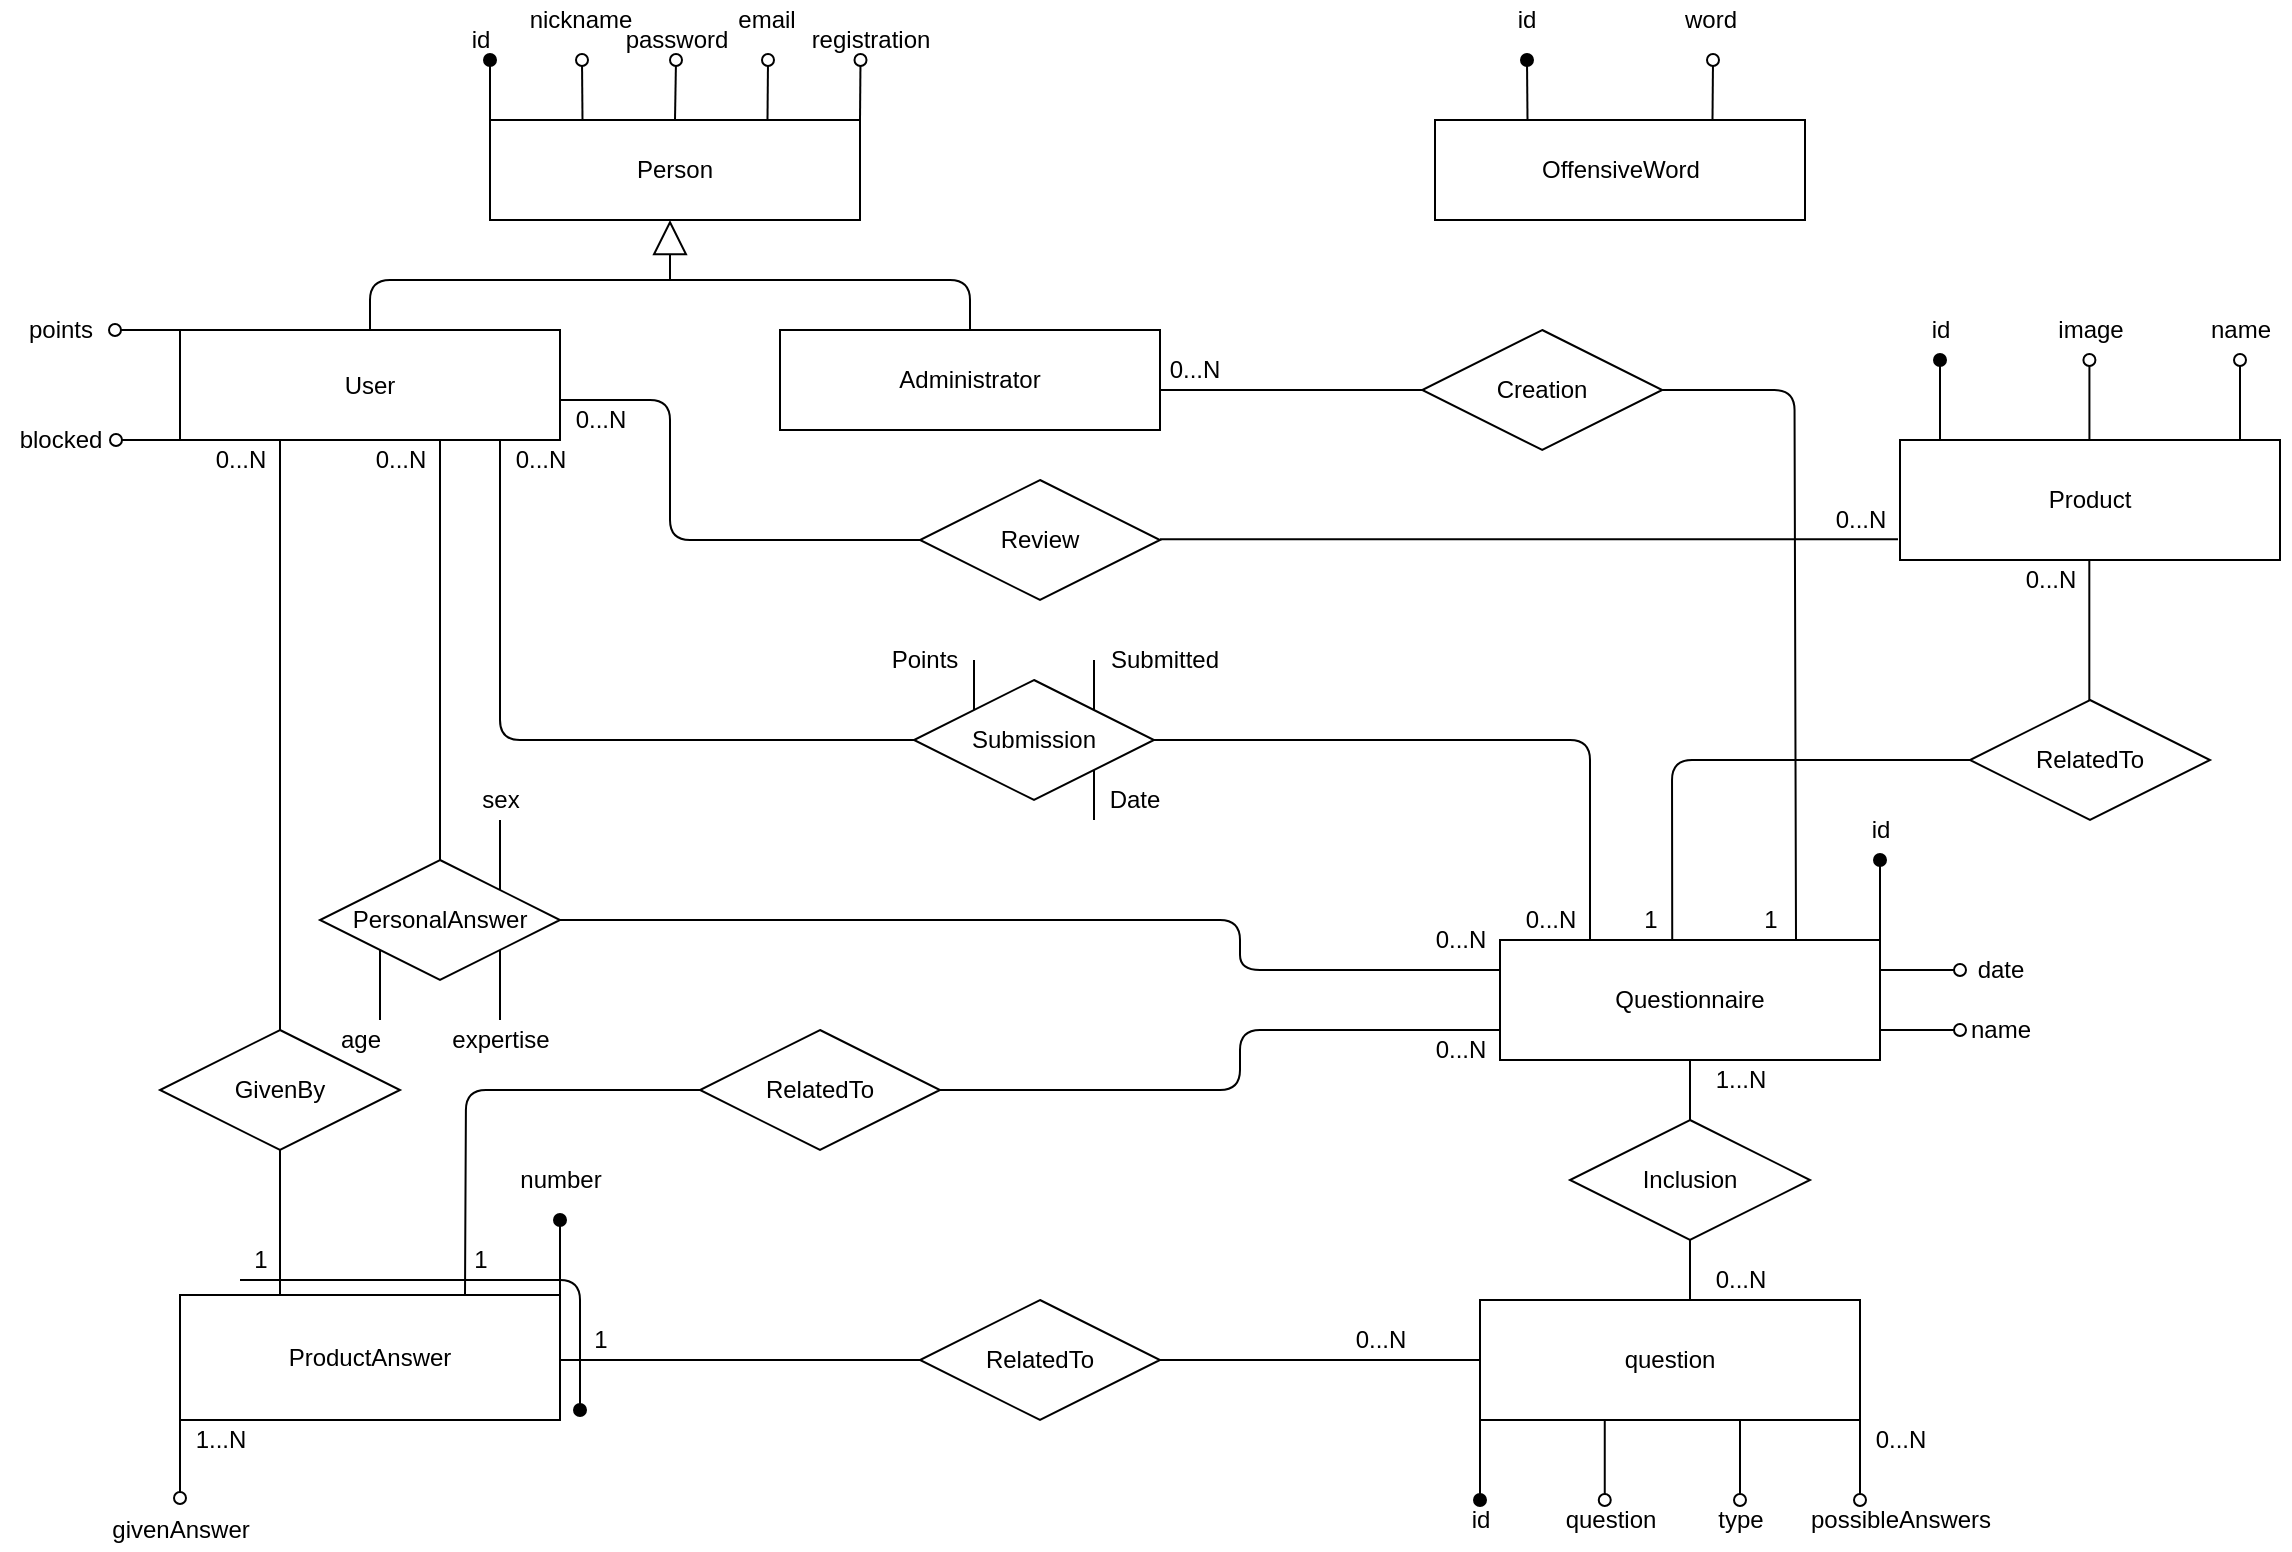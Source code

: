 <mxfile version="13.9.9" type="device" pages="2"><diagram id="ony9uUelgjQkoNIMN5wP" name="ER"><mxGraphModel dx="1086" dy="806" grid="1" gridSize="10" guides="1" tooltips="1" connect="1" arrows="1" fold="1" page="1" pageScale="1" pageWidth="1200" pageHeight="850" math="0" shadow="0"><root><mxCell id="TFyUZ9gn0p-c8JcLO5GN-0"/><mxCell id="TFyUZ9gn0p-c8JcLO5GN-1" parent="TFyUZ9gn0p-c8JcLO5GN-0"/><mxCell id="gdd5JozhdxeqWVj8Xvoz-0" value="" style="endArrow=none;html=1;exitX=0.5;exitY=0;exitDx=0;exitDy=0;entryX=0.5;entryY=0;entryDx=0;entryDy=0;" parent="TFyUZ9gn0p-c8JcLO5GN-1" edge="1"><mxGeometry width="50" height="50" relative="1" as="geometry"><mxPoint x="205" y="190" as="sourcePoint"/><mxPoint x="505" y="190" as="targetPoint"/><Array as="points"><mxPoint x="205" y="160"/><mxPoint x="505" y="160"/></Array></mxGeometry></mxCell><mxCell id="gdd5JozhdxeqWVj8Xvoz-1" value="" style="endArrow=block;html=1;endFill=0;entryX=0.5;entryY=1;entryDx=0;entryDy=0;endSize=15;" parent="TFyUZ9gn0p-c8JcLO5GN-1" edge="1"><mxGeometry width="50" height="50" relative="1" as="geometry"><mxPoint x="355" y="160" as="sourcePoint"/><mxPoint x="355" y="130" as="targetPoint"/></mxGeometry></mxCell><mxCell id="gdd5JozhdxeqWVj8Xvoz-2" value="" style="endArrow=none;html=1;exitX=1;exitY=0.5;exitDx=0;exitDy=0;" parent="TFyUZ9gn0p-c8JcLO5GN-1" source="gdd5JozhdxeqWVj8Xvoz-40" edge="1"><mxGeometry width="50" height="50" relative="1" as="geometry"><mxPoint x="657" y="460" as="sourcePoint"/><mxPoint x="815" y="490" as="targetPoint"/><Array as="points"><mxPoint x="815" y="390"/></Array></mxGeometry></mxCell><mxCell id="gdd5JozhdxeqWVj8Xvoz-3" value="0...N" style="text;html=1;align=center;verticalAlign=middle;resizable=0;points=[];autosize=1;" parent="TFyUZ9gn0p-c8JcLO5GN-1" vertex="1"><mxGeometry x="270" y="240" width="40" height="20" as="geometry"/></mxCell><mxCell id="gdd5JozhdxeqWVj8Xvoz-4" value="0...N" style="text;html=1;align=center;verticalAlign=middle;resizable=0;points=[];autosize=1;" parent="TFyUZ9gn0p-c8JcLO5GN-1" vertex="1"><mxGeometry x="775" y="470" width="40" height="20" as="geometry"/></mxCell><mxCell id="gdd5JozhdxeqWVj8Xvoz-5" value="" style="endArrow=none;html=1;entryX=0.5;entryY=0;entryDx=0;entryDy=0;exitX=0.5;exitY=1;exitDx=0;exitDy=0;" parent="TFyUZ9gn0p-c8JcLO5GN-1" source="gdd5JozhdxeqWVj8Xvoz-18" edge="1"><mxGeometry width="50" height="50" relative="1" as="geometry"><mxPoint x="900" y="600" as="sourcePoint"/><mxPoint x="865" y="710" as="targetPoint"/><Array as="points"/></mxGeometry></mxCell><mxCell id="gdd5JozhdxeqWVj8Xvoz-6" value="0...N" style="text;html=1;align=center;verticalAlign=middle;resizable=0;points=[];autosize=1;" parent="TFyUZ9gn0p-c8JcLO5GN-1" vertex="1"><mxGeometry x="870" y="650" width="40" height="20" as="geometry"/></mxCell><mxCell id="gdd5JozhdxeqWVj8Xvoz-7" value="1...N" style="text;html=1;align=center;verticalAlign=middle;resizable=0;points=[];autosize=1;" parent="TFyUZ9gn0p-c8JcLO5GN-1" vertex="1"><mxGeometry x="870" y="550" width="40" height="20" as="geometry"/></mxCell><mxCell id="gdd5JozhdxeqWVj8Xvoz-11" value="0...N" style="text;html=1;align=center;verticalAlign=middle;resizable=0;points=[];autosize=1;" parent="TFyUZ9gn0p-c8JcLO5GN-1" vertex="1"><mxGeometry x="690" y="680" width="40" height="20" as="geometry"/></mxCell><mxCell id="gdd5JozhdxeqWVj8Xvoz-17" value="0...N" style="text;html=1;align=center;verticalAlign=middle;resizable=0;points=[];autosize=1;" parent="TFyUZ9gn0p-c8JcLO5GN-1" vertex="1"><mxGeometry x="120" y="240" width="40" height="20" as="geometry"/></mxCell><mxCell id="gdd5JozhdxeqWVj8Xvoz-18" value="Inclusion" style="shape=rhombus;perimeter=rhombusPerimeter;whiteSpace=wrap;html=1;align=center;" parent="TFyUZ9gn0p-c8JcLO5GN-1" vertex="1"><mxGeometry x="805" y="580" width="120" height="60" as="geometry"/></mxCell><mxCell id="gdd5JozhdxeqWVj8Xvoz-19" value="" style="endArrow=none;html=1;entryX=0.5;entryY=0;entryDx=0;entryDy=0;exitX=0.5;exitY=1;exitDx=0;exitDy=0;" parent="TFyUZ9gn0p-c8JcLO5GN-1" source="E1Q64no0lEQLQn_qBWJR-33" target="gdd5JozhdxeqWVj8Xvoz-18" edge="1"><mxGeometry width="50" height="50" relative="1" as="geometry"><mxPoint x="865" y="580" as="sourcePoint"/><mxPoint x="865" y="690" as="targetPoint"/><Array as="points"/></mxGeometry></mxCell><mxCell id="gdd5JozhdxeqWVj8Xvoz-22" value="" style="endArrow=none;html=1;entryX=0;entryY=0.75;entryDx=0;entryDy=0;exitX=1;exitY=0.5;exitDx=0;exitDy=0;" parent="TFyUZ9gn0p-c8JcLO5GN-1" source="ZjMkykV8xfwQMagaon6d-20" target="E1Q64no0lEQLQn_qBWJR-33" edge="1"><mxGeometry width="50" height="50" relative="1" as="geometry"><mxPoint x="490" y="565" as="sourcePoint"/><mxPoint x="740.25" y="564.4" as="targetPoint"/><Array as="points"><mxPoint x="640" y="565"/><mxPoint x="640" y="535"/></Array></mxGeometry></mxCell><mxCell id="gdd5JozhdxeqWVj8Xvoz-23" value="0...N" style="text;html=1;align=center;verticalAlign=middle;resizable=0;points=[];autosize=1;" parent="TFyUZ9gn0p-c8JcLO5GN-1" vertex="1"><mxGeometry x="730" y="535" width="40" height="20" as="geometry"/></mxCell><mxCell id="gdd5JozhdxeqWVj8Xvoz-28" value="givenAnswer" style="text;html=1;align=center;verticalAlign=middle;resizable=0;points=[];autosize=1;" parent="TFyUZ9gn0p-c8JcLO5GN-1" vertex="1"><mxGeometry x="70.0" y="775" width="80" height="20" as="geometry"/></mxCell><mxCell id="gdd5JozhdxeqWVj8Xvoz-29" value="1...N" style="text;html=1;align=center;verticalAlign=middle;resizable=0;points=[];autosize=1;" parent="TFyUZ9gn0p-c8JcLO5GN-1" vertex="1"><mxGeometry x="110" y="730" width="40" height="20" as="geometry"/></mxCell><mxCell id="gdd5JozhdxeqWVj8Xvoz-31" value="possibleAnswers" style="text;html=1;align=center;verticalAlign=middle;resizable=0;points=[];autosize=1;" parent="TFyUZ9gn0p-c8JcLO5GN-1" vertex="1"><mxGeometry x="915" y="770" width="110" height="20" as="geometry"/></mxCell><mxCell id="gdd5JozhdxeqWVj8Xvoz-32" value="0...N" style="text;html=1;align=center;verticalAlign=middle;resizable=0;points=[];autosize=1;" parent="TFyUZ9gn0p-c8JcLO5GN-1" vertex="1"><mxGeometry x="950" y="730" width="40" height="20" as="geometry"/></mxCell><mxCell id="gdd5JozhdxeqWVj8Xvoz-38" value="Creation" style="shape=rhombus;perimeter=rhombusPerimeter;whiteSpace=wrap;html=1;align=center;" parent="TFyUZ9gn0p-c8JcLO5GN-1" vertex="1"><mxGeometry x="731.12" y="185" width="120" height="60" as="geometry"/></mxCell><mxCell id="gdd5JozhdxeqWVj8Xvoz-39" value="" style="endArrow=none;html=1;entryX=0;entryY=0.5;entryDx=0;entryDy=0;" parent="TFyUZ9gn0p-c8JcLO5GN-1" target="gdd5JozhdxeqWVj8Xvoz-38" edge="1"><mxGeometry width="50" height="50" relative="1" as="geometry"><mxPoint x="600" y="215" as="sourcePoint"/><mxPoint x="293.87" y="340" as="targetPoint"/><Array as="points"/></mxGeometry></mxCell><mxCell id="gdd5JozhdxeqWVj8Xvoz-40" value="Submission" style="shape=rhombus;perimeter=rhombusPerimeter;whiteSpace=wrap;html=1;align=center;" parent="TFyUZ9gn0p-c8JcLO5GN-1" vertex="1"><mxGeometry x="477" y="360" width="120" height="60" as="geometry"/></mxCell><mxCell id="gdd5JozhdxeqWVj8Xvoz-41" value="" style="endArrow=none;html=1;entryX=0;entryY=0.5;entryDx=0;entryDy=0;" parent="TFyUZ9gn0p-c8JcLO5GN-1" target="gdd5JozhdxeqWVj8Xvoz-40" edge="1"><mxGeometry width="50" height="50" relative="1" as="geometry"><mxPoint x="270" y="240" as="sourcePoint"/><mxPoint x="490" y="310" as="targetPoint"/><Array as="points"><mxPoint x="270" y="390"/></Array></mxGeometry></mxCell><mxCell id="gdd5JozhdxeqWVj8Xvoz-43" value="1" style="text;html=1;align=center;verticalAlign=middle;resizable=0;points=[];autosize=1;" parent="TFyUZ9gn0p-c8JcLO5GN-1" vertex="1"><mxGeometry x="895" y="470" width="20" height="20" as="geometry"/></mxCell><mxCell id="gdd5JozhdxeqWVj8Xvoz-44" value="0...N" style="text;html=1;align=center;verticalAlign=middle;resizable=0;points=[];autosize=1;" parent="TFyUZ9gn0p-c8JcLO5GN-1" vertex="1"><mxGeometry x="597" y="195" width="40" height="20" as="geometry"/></mxCell><mxCell id="gdd5JozhdxeqWVj8Xvoz-45" value="" style="endArrow=none;html=1;entryX=0;entryY=0;entryDx=0;entryDy=0;" parent="TFyUZ9gn0p-c8JcLO5GN-1" target="gdd5JozhdxeqWVj8Xvoz-40" edge="1"><mxGeometry width="50" height="50" relative="1" as="geometry"><mxPoint x="507" y="350" as="sourcePoint"/><mxPoint x="507.0" y="380" as="targetPoint"/><Array as="points"/></mxGeometry></mxCell><mxCell id="gdd5JozhdxeqWVj8Xvoz-46" value="Points" style="text;html=1;align=center;verticalAlign=middle;resizable=0;points=[];autosize=1;" parent="TFyUZ9gn0p-c8JcLO5GN-1" vertex="1"><mxGeometry x="457" y="340" width="50" height="20" as="geometry"/></mxCell><mxCell id="gdd5JozhdxeqWVj8Xvoz-47" value="" style="endArrow=none;html=1;entryX=1;entryY=0;entryDx=0;entryDy=0;" parent="TFyUZ9gn0p-c8JcLO5GN-1" target="gdd5JozhdxeqWVj8Xvoz-40" edge="1"><mxGeometry width="50" height="50" relative="1" as="geometry"><mxPoint x="567" y="350" as="sourcePoint"/><mxPoint x="517" y="385" as="targetPoint"/><Array as="points"/></mxGeometry></mxCell><mxCell id="gdd5JozhdxeqWVj8Xvoz-48" value="Submitted" style="text;html=1;align=center;verticalAlign=middle;resizable=0;points=[];autosize=1;" parent="TFyUZ9gn0p-c8JcLO5GN-1" vertex="1"><mxGeometry x="567" y="340" width="70" height="20" as="geometry"/></mxCell><mxCell id="gdd5JozhdxeqWVj8Xvoz-50" value="" style="endArrow=none;html=1;exitX=1;exitY=1;exitDx=0;exitDy=0;" parent="TFyUZ9gn0p-c8JcLO5GN-1" source="gdd5JozhdxeqWVj8Xvoz-40" edge="1"><mxGeometry width="50" height="50" relative="1" as="geometry"><mxPoint x="577" y="360" as="sourcePoint"/><mxPoint x="567" y="430" as="targetPoint"/><Array as="points"/></mxGeometry></mxCell><mxCell id="gdd5JozhdxeqWVj8Xvoz-51" value="Date" style="text;html=1;align=center;verticalAlign=middle;resizable=0;points=[];autosize=1;" parent="TFyUZ9gn0p-c8JcLO5GN-1" vertex="1"><mxGeometry x="567" y="410" width="40" height="20" as="geometry"/></mxCell><mxCell id="c1r-ddNAWgscqvbSSY5m-6" value="PersonalAnswer" style="shape=rhombus;perimeter=rhombusPerimeter;whiteSpace=wrap;html=1;align=center;" parent="TFyUZ9gn0p-c8JcLO5GN-1" vertex="1"><mxGeometry x="180" y="450" width="120" height="60" as="geometry"/></mxCell><mxCell id="c1r-ddNAWgscqvbSSY5m-7" value="" style="endArrow=none;html=1;entryX=0.5;entryY=0;entryDx=0;entryDy=0;" parent="TFyUZ9gn0p-c8JcLO5GN-1" target="c1r-ddNAWgscqvbSSY5m-6" edge="1"><mxGeometry width="50" height="50" relative="1" as="geometry"><mxPoint x="240" y="240" as="sourcePoint"/><mxPoint x="240" y="370" as="targetPoint"/><Array as="points"/></mxGeometry></mxCell><mxCell id="c1r-ddNAWgscqvbSSY5m-8" value="0...N" style="text;html=1;align=center;verticalAlign=middle;resizable=0;points=[];autosize=1;" parent="TFyUZ9gn0p-c8JcLO5GN-1" vertex="1"><mxGeometry x="200" y="240" width="40" height="20" as="geometry"/></mxCell><mxCell id="c1r-ddNAWgscqvbSSY5m-9" value="" style="endArrow=none;html=1;exitX=1;exitY=0.5;exitDx=0;exitDy=0;entryX=0;entryY=0.25;entryDx=0;entryDy=0;" parent="TFyUZ9gn0p-c8JcLO5GN-1" source="c1r-ddNAWgscqvbSSY5m-6" target="E1Q64no0lEQLQn_qBWJR-33" edge="1"><mxGeometry width="50" height="50" relative="1" as="geometry"><mxPoint x="329.75" y="480.26" as="sourcePoint"/><mxPoint x="740" y="480" as="targetPoint"/><Array as="points"><mxPoint x="640" y="480"/><mxPoint x="640" y="505"/></Array></mxGeometry></mxCell><mxCell id="c1r-ddNAWgscqvbSSY5m-10" value="0...N" style="text;html=1;align=center;verticalAlign=middle;resizable=0;points=[];autosize=1;" parent="TFyUZ9gn0p-c8JcLO5GN-1" vertex="1"><mxGeometry x="730" y="480" width="40" height="20" as="geometry"/></mxCell><mxCell id="c1r-ddNAWgscqvbSSY5m-11" value="" style="endArrow=none;html=1;rounded=0;exitX=0;exitY=1;exitDx=0;exitDy=0;" parent="TFyUZ9gn0p-c8JcLO5GN-1" source="c1r-ddNAWgscqvbSSY5m-6" edge="1"><mxGeometry relative="1" as="geometry"><mxPoint x="210" y="505" as="sourcePoint"/><mxPoint x="210" y="530" as="targetPoint"/></mxGeometry></mxCell><mxCell id="c1r-ddNAWgscqvbSSY5m-12" value="" style="endArrow=none;html=1;rounded=0;entryX=1;entryY=0;entryDx=0;entryDy=0;" parent="TFyUZ9gn0p-c8JcLO5GN-1" target="c1r-ddNAWgscqvbSSY5m-6" edge="1"><mxGeometry relative="1" as="geometry"><mxPoint x="270" y="430" as="sourcePoint"/><mxPoint x="300.0" y="440" as="targetPoint"/></mxGeometry></mxCell><mxCell id="c1r-ddNAWgscqvbSSY5m-13" value="" style="endArrow=none;html=1;rounded=0;exitX=1;exitY=1;exitDx=0;exitDy=0;" parent="TFyUZ9gn0p-c8JcLO5GN-1" source="c1r-ddNAWgscqvbSSY5m-6" edge="1"><mxGeometry relative="1" as="geometry"><mxPoint x="290" y="505" as="sourcePoint"/><mxPoint x="270" y="530" as="targetPoint"/></mxGeometry></mxCell><mxCell id="c1r-ddNAWgscqvbSSY5m-14" value="age" style="text;html=1;align=center;verticalAlign=middle;resizable=0;points=[];autosize=1;" parent="TFyUZ9gn0p-c8JcLO5GN-1" vertex="1"><mxGeometry x="180" y="530" width="40" height="20" as="geometry"/></mxCell><mxCell id="c1r-ddNAWgscqvbSSY5m-15" value="expertise" style="text;html=1;align=center;verticalAlign=middle;resizable=0;points=[];autosize=1;" parent="TFyUZ9gn0p-c8JcLO5GN-1" vertex="1"><mxGeometry x="240" y="530" width="60" height="20" as="geometry"/></mxCell><mxCell id="c1r-ddNAWgscqvbSSY5m-16" value="sex" style="text;html=1;align=center;verticalAlign=middle;resizable=0;points=[];autosize=1;" parent="TFyUZ9gn0p-c8JcLO5GN-1" vertex="1"><mxGeometry x="255" y="410" width="30" height="20" as="geometry"/></mxCell><mxCell id="ZjMkykV8xfwQMagaon6d-16" value="" style="endArrow=none;html=1;entryX=0;entryY=0.5;entryDx=0;entryDy=0;" parent="TFyUZ9gn0p-c8JcLO5GN-1" target="ZjMkykV8xfwQMagaon6d-17" edge="1"><mxGeometry width="50" height="50" relative="1" as="geometry"><mxPoint x="300" y="700" as="sourcePoint"/><mxPoint x="730.25" y="518.15" as="targetPoint"/><Array as="points"/></mxGeometry></mxCell><mxCell id="ZjMkykV8xfwQMagaon6d-17" value="RelatedTo" style="shape=rhombus;perimeter=rhombusPerimeter;whiteSpace=wrap;html=1;align=center;" parent="TFyUZ9gn0p-c8JcLO5GN-1" vertex="1"><mxGeometry x="480" y="670" width="120" height="60" as="geometry"/></mxCell><mxCell id="ZjMkykV8xfwQMagaon6d-18" value="" style="endArrow=none;html=1;exitX=1;exitY=0.5;exitDx=0;exitDy=0;entryX=0;entryY=0.5;entryDx=0;entryDy=0;" parent="TFyUZ9gn0p-c8JcLO5GN-1" source="ZjMkykV8xfwQMagaon6d-17" target="E1Q64no0lEQLQn_qBWJR-48" edge="1"><mxGeometry width="50" height="50" relative="1" as="geometry"><mxPoint x="380" y="710" as="sourcePoint"/><mxPoint x="730" y="700" as="targetPoint"/><Array as="points"/></mxGeometry></mxCell><mxCell id="ZjMkykV8xfwQMagaon6d-19" value="GivenBy" style="shape=rhombus;perimeter=rhombusPerimeter;whiteSpace=wrap;html=1;align=center;" parent="TFyUZ9gn0p-c8JcLO5GN-1" vertex="1"><mxGeometry x="100" y="535" width="120" height="60" as="geometry"/></mxCell><mxCell id="ZjMkykV8xfwQMagaon6d-20" value="RelatedTo" style="shape=rhombus;perimeter=rhombusPerimeter;whiteSpace=wrap;html=1;align=center;" parent="TFyUZ9gn0p-c8JcLO5GN-1" vertex="1"><mxGeometry x="370" y="535" width="120" height="60" as="geometry"/></mxCell><mxCell id="ZjMkykV8xfwQMagaon6d-21" value="" style="endArrow=none;html=1;entryX=0;entryY=0.5;entryDx=0;entryDy=0;exitX=0.75;exitY=0;exitDx=0;exitDy=0;" parent="TFyUZ9gn0p-c8JcLO5GN-1" source="E1Q64no0lEQLQn_qBWJR-41" target="ZjMkykV8xfwQMagaon6d-20" edge="1"><mxGeometry width="50" height="50" relative="1" as="geometry"><mxPoint x="305" y="710" as="sourcePoint"/><mxPoint x="750.25" y="574.4" as="targetPoint"/><Array as="points"><mxPoint x="253" y="565"/></Array></mxGeometry></mxCell><mxCell id="ZjMkykV8xfwQMagaon6d-23" value="1" style="text;html=1;align=center;verticalAlign=middle;resizable=0;points=[];autosize=1;" parent="TFyUZ9gn0p-c8JcLO5GN-1" vertex="1"><mxGeometry x="310" y="680" width="20" height="20" as="geometry"/></mxCell><mxCell id="ZjMkykV8xfwQMagaon6d-24" value="1" style="text;html=1;align=center;verticalAlign=middle;resizable=0;points=[];autosize=1;" parent="TFyUZ9gn0p-c8JcLO5GN-1" vertex="1"><mxGeometry x="250" y="640" width="20" height="20" as="geometry"/></mxCell><mxCell id="ZjMkykV8xfwQMagaon6d-25" value="1" style="text;html=1;align=center;verticalAlign=middle;resizable=0;points=[];autosize=1;" parent="TFyUZ9gn0p-c8JcLO5GN-1" vertex="1"><mxGeometry x="140" y="640" width="20" height="20" as="geometry"/></mxCell><mxCell id="ZjMkykV8xfwQMagaon6d-26" value="" style="endArrow=oval;html=1;endFill=1;" parent="TFyUZ9gn0p-c8JcLO5GN-1" edge="1"><mxGeometry width="50" height="50" relative="1" as="geometry"><mxPoint x="140" y="660" as="sourcePoint"/><mxPoint x="310" y="725" as="targetPoint"/><Array as="points"><mxPoint x="310" y="660"/></Array></mxGeometry></mxCell><mxCell id="E1Q64no0lEQLQn_qBWJR-0" value="Person" style="whiteSpace=wrap;html=1;align=center;" parent="TFyUZ9gn0p-c8JcLO5GN-1" vertex="1"><mxGeometry x="265" y="80" width="185" height="50" as="geometry"/></mxCell><mxCell id="E1Q64no0lEQLQn_qBWJR-9" value="" style="endArrow=oval;html=1;rounded=0;exitX=0;exitY=0;exitDx=0;exitDy=0;endFill=1;" parent="TFyUZ9gn0p-c8JcLO5GN-1" source="E1Q64no0lEQLQn_qBWJR-0" edge="1"><mxGeometry relative="1" as="geometry"><mxPoint x="230" y="90" as="sourcePoint"/><mxPoint x="265" y="50" as="targetPoint"/></mxGeometry></mxCell><mxCell id="E1Q64no0lEQLQn_qBWJR-10" value="" style="endArrow=oval;html=1;rounded=0;exitX=0.25;exitY=0;exitDx=0;exitDy=0;endFill=0;" parent="TFyUZ9gn0p-c8JcLO5GN-1" source="E1Q64no0lEQLQn_qBWJR-0" edge="1"><mxGeometry relative="1" as="geometry"><mxPoint x="275" y="100" as="sourcePoint"/><mxPoint x="311" y="50" as="targetPoint"/></mxGeometry></mxCell><mxCell id="E1Q64no0lEQLQn_qBWJR-11" value="" style="endArrow=oval;html=1;rounded=0;exitX=0.5;exitY=0;exitDx=0;exitDy=0;endFill=0;" parent="TFyUZ9gn0p-c8JcLO5GN-1" source="E1Q64no0lEQLQn_qBWJR-0" edge="1"><mxGeometry relative="1" as="geometry"><mxPoint x="321.25" y="100" as="sourcePoint"/><mxPoint x="358" y="50" as="targetPoint"/></mxGeometry></mxCell><mxCell id="E1Q64no0lEQLQn_qBWJR-12" value="" style="endArrow=oval;html=1;rounded=0;exitX=0.75;exitY=0;exitDx=0;exitDy=0;endFill=0;" parent="TFyUZ9gn0p-c8JcLO5GN-1" source="E1Q64no0lEQLQn_qBWJR-0" edge="1"><mxGeometry relative="1" as="geometry"><mxPoint x="331.25" y="110" as="sourcePoint"/><mxPoint x="404" y="50" as="targetPoint"/></mxGeometry></mxCell><mxCell id="E1Q64no0lEQLQn_qBWJR-13" value="id" style="text;html=1;align=center;verticalAlign=middle;resizable=0;points=[];autosize=1;" parent="TFyUZ9gn0p-c8JcLO5GN-1" vertex="1"><mxGeometry x="250" y="30" width="20" height="20" as="geometry"/></mxCell><mxCell id="E1Q64no0lEQLQn_qBWJR-14" value="nickname" style="text;html=1;align=center;verticalAlign=middle;resizable=0;points=[];autosize=1;" parent="TFyUZ9gn0p-c8JcLO5GN-1" vertex="1"><mxGeometry x="275" y="20" width="70" height="20" as="geometry"/></mxCell><mxCell id="E1Q64no0lEQLQn_qBWJR-15" value="password" style="text;html=1;align=center;verticalAlign=middle;resizable=0;points=[];autosize=1;" parent="TFyUZ9gn0p-c8JcLO5GN-1" vertex="1"><mxGeometry x="322.5" y="30" width="70" height="20" as="geometry"/></mxCell><mxCell id="E1Q64no0lEQLQn_qBWJR-16" value="email" style="text;html=1;align=center;verticalAlign=middle;resizable=0;points=[];autosize=1;" parent="TFyUZ9gn0p-c8JcLO5GN-1" vertex="1"><mxGeometry x="382.5" y="20" width="40" height="20" as="geometry"/></mxCell><mxCell id="E1Q64no0lEQLQn_qBWJR-17" value="Administrator" style="whiteSpace=wrap;html=1;align=center;" parent="TFyUZ9gn0p-c8JcLO5GN-1" vertex="1"><mxGeometry x="410" y="185" width="190" height="50" as="geometry"/></mxCell><mxCell id="E1Q64no0lEQLQn_qBWJR-18" value="User" style="whiteSpace=wrap;html=1;align=center;" parent="TFyUZ9gn0p-c8JcLO5GN-1" vertex="1"><mxGeometry x="110" y="185" width="190" height="55" as="geometry"/></mxCell><mxCell id="E1Q64no0lEQLQn_qBWJR-19" value="" style="endArrow=oval;html=1;rounded=0;exitX=0;exitY=0;exitDx=0;exitDy=0;endFill=0;" parent="TFyUZ9gn0p-c8JcLO5GN-1" source="E1Q64no0lEQLQn_qBWJR-18" edge="1"><mxGeometry relative="1" as="geometry"><mxPoint x="-38.75" y="195" as="sourcePoint"/><mxPoint x="77.5" y="185" as="targetPoint"/></mxGeometry></mxCell><mxCell id="E1Q64no0lEQLQn_qBWJR-20" value="" style="endArrow=oval;html=1;rounded=0;exitX=0;exitY=1;exitDx=0;exitDy=0;endFill=0;" parent="TFyUZ9gn0p-c8JcLO5GN-1" source="E1Q64no0lEQLQn_qBWJR-18" edge="1"><mxGeometry relative="1" as="geometry"><mxPoint x="-28.75" y="205" as="sourcePoint"/><mxPoint x="78" y="240" as="targetPoint"/></mxGeometry></mxCell><mxCell id="E1Q64no0lEQLQn_qBWJR-21" value="points" style="text;html=1;align=center;verticalAlign=middle;resizable=0;points=[];autosize=1;" parent="TFyUZ9gn0p-c8JcLO5GN-1" vertex="1"><mxGeometry x="25" y="175" width="50" height="20" as="geometry"/></mxCell><mxCell id="E1Q64no0lEQLQn_qBWJR-23" value="blocked" style="text;html=1;align=center;verticalAlign=middle;resizable=0;points=[];autosize=1;" parent="TFyUZ9gn0p-c8JcLO5GN-1" vertex="1"><mxGeometry x="20" y="230" width="60" height="20" as="geometry"/></mxCell><mxCell id="E1Q64no0lEQLQn_qBWJR-24" value="OffensiveWord" style="whiteSpace=wrap;html=1;align=center;" parent="TFyUZ9gn0p-c8JcLO5GN-1" vertex="1"><mxGeometry x="737.5" y="80" width="185" height="50" as="geometry"/></mxCell><mxCell id="E1Q64no0lEQLQn_qBWJR-26" value="" style="endArrow=oval;html=1;rounded=0;exitX=0.25;exitY=0;exitDx=0;exitDy=0;endFill=1;" parent="TFyUZ9gn0p-c8JcLO5GN-1" source="E1Q64no0lEQLQn_qBWJR-24" edge="1"><mxGeometry relative="1" as="geometry"><mxPoint x="747.5" y="100" as="sourcePoint"/><mxPoint x="783.5" y="50" as="targetPoint"/></mxGeometry></mxCell><mxCell id="E1Q64no0lEQLQn_qBWJR-28" value="" style="endArrow=oval;html=1;rounded=0;exitX=0.75;exitY=0;exitDx=0;exitDy=0;endFill=0;" parent="TFyUZ9gn0p-c8JcLO5GN-1" source="E1Q64no0lEQLQn_qBWJR-24" edge="1"><mxGeometry relative="1" as="geometry"><mxPoint x="803.75" y="110" as="sourcePoint"/><mxPoint x="876.5" y="50" as="targetPoint"/></mxGeometry></mxCell><mxCell id="E1Q64no0lEQLQn_qBWJR-30" value="id" style="text;html=1;align=center;verticalAlign=middle;resizable=0;points=[];autosize=1;" parent="TFyUZ9gn0p-c8JcLO5GN-1" vertex="1"><mxGeometry x="772.5" y="20" width="20" height="20" as="geometry"/></mxCell><mxCell id="E1Q64no0lEQLQn_qBWJR-32" value="word" style="text;html=1;align=center;verticalAlign=middle;resizable=0;points=[];autosize=1;" parent="TFyUZ9gn0p-c8JcLO5GN-1" vertex="1"><mxGeometry x="855" y="20" width="40" height="20" as="geometry"/></mxCell><mxCell id="E1Q64no0lEQLQn_qBWJR-33" value="Questionnaire" style="whiteSpace=wrap;html=1;align=center;" parent="TFyUZ9gn0p-c8JcLO5GN-1" vertex="1"><mxGeometry x="770" y="490" width="190" height="60" as="geometry"/></mxCell><mxCell id="E1Q64no0lEQLQn_qBWJR-34" value="" style="endArrow=oval;html=1;rounded=0;exitX=1;exitY=0;exitDx=0;exitDy=0;endFill=1;" parent="TFyUZ9gn0p-c8JcLO5GN-1" source="E1Q64no0lEQLQn_qBWJR-33" edge="1"><mxGeometry relative="1" as="geometry"><mxPoint x="910.25" y="435" as="sourcePoint"/><mxPoint x="960" y="450" as="targetPoint"/></mxGeometry></mxCell><mxCell id="E1Q64no0lEQLQn_qBWJR-35" value="" style="endArrow=oval;html=1;rounded=0;exitX=1;exitY=0.25;exitDx=0;exitDy=0;endFill=0;" parent="TFyUZ9gn0p-c8JcLO5GN-1" source="E1Q64no0lEQLQn_qBWJR-33" edge="1"><mxGeometry relative="1" as="geometry"><mxPoint x="930" y="490" as="sourcePoint"/><mxPoint x="1000" y="505" as="targetPoint"/></mxGeometry></mxCell><mxCell id="E1Q64no0lEQLQn_qBWJR-37" value="" style="endArrow=oval;html=1;rounded=0;exitX=1;exitY=0.75;exitDx=0;exitDy=0;endFill=0;" parent="TFyUZ9gn0p-c8JcLO5GN-1" source="E1Q64no0lEQLQn_qBWJR-33" edge="1"><mxGeometry relative="1" as="geometry"><mxPoint x="970" y="535" as="sourcePoint"/><mxPoint x="1000" y="535" as="targetPoint"/></mxGeometry></mxCell><mxCell id="E1Q64no0lEQLQn_qBWJR-38" value="id" style="text;html=1;align=center;verticalAlign=middle;resizable=0;points=[];autosize=1;" parent="TFyUZ9gn0p-c8JcLO5GN-1" vertex="1"><mxGeometry x="950" y="425" width="20" height="20" as="geometry"/></mxCell><mxCell id="E1Q64no0lEQLQn_qBWJR-39" value="date" style="text;html=1;align=center;verticalAlign=middle;resizable=0;points=[];autosize=1;" parent="TFyUZ9gn0p-c8JcLO5GN-1" vertex="1"><mxGeometry x="1000" y="495" width="40" height="20" as="geometry"/></mxCell><mxCell id="E1Q64no0lEQLQn_qBWJR-40" value="name" style="text;html=1;align=center;verticalAlign=middle;resizable=0;points=[];autosize=1;" parent="TFyUZ9gn0p-c8JcLO5GN-1" vertex="1"><mxGeometry x="995" y="525" width="50" height="20" as="geometry"/></mxCell><mxCell id="E1Q64no0lEQLQn_qBWJR-41" value="ProductAnswer" style="whiteSpace=wrap;html=1;align=center;" parent="TFyUZ9gn0p-c8JcLO5GN-1" vertex="1"><mxGeometry x="110" y="667.5" width="190" height="62.5" as="geometry"/></mxCell><mxCell id="E1Q64no0lEQLQn_qBWJR-42" value="" style="endArrow=oval;html=1;rounded=0;exitX=0;exitY=1;exitDx=0;exitDy=0;endFill=0;" parent="TFyUZ9gn0p-c8JcLO5GN-1" source="E1Q64no0lEQLQn_qBWJR-41" edge="1"><mxGeometry relative="1" as="geometry"><mxPoint x="119.89" y="769.31" as="sourcePoint"/><mxPoint x="110" y="769" as="targetPoint"/></mxGeometry></mxCell><mxCell id="E1Q64no0lEQLQn_qBWJR-43" value="" style="endArrow=oval;html=1;rounded=0;exitX=1;exitY=0;exitDx=0;exitDy=0;endFill=1;" parent="TFyUZ9gn0p-c8JcLO5GN-1" source="E1Q64no0lEQLQn_qBWJR-41" edge="1"><mxGeometry relative="1" as="geometry"><mxPoint x="312.39" y="700.5" as="sourcePoint"/><mxPoint x="300" y="630" as="targetPoint"/></mxGeometry></mxCell><mxCell id="E1Q64no0lEQLQn_qBWJR-44" value="number" style="text;html=1;align=center;verticalAlign=middle;resizable=0;points=[];autosize=1;" parent="TFyUZ9gn0p-c8JcLO5GN-1" vertex="1"><mxGeometry x="270" y="600" width="60" height="20" as="geometry"/></mxCell><mxCell id="E1Q64no0lEQLQn_qBWJR-45" value="" style="endArrow=none;html=1;rounded=0;entryX=0.5;entryY=0;entryDx=0;entryDy=0;" parent="TFyUZ9gn0p-c8JcLO5GN-1" target="ZjMkykV8xfwQMagaon6d-19" edge="1"><mxGeometry relative="1" as="geometry"><mxPoint x="160" y="240" as="sourcePoint"/><mxPoint x="159.76" y="460" as="targetPoint"/></mxGeometry></mxCell><mxCell id="E1Q64no0lEQLQn_qBWJR-46" value="" style="endArrow=none;html=1;rounded=0;exitX=0.5;exitY=1;exitDx=0;exitDy=0;" parent="TFyUZ9gn0p-c8JcLO5GN-1" source="ZjMkykV8xfwQMagaon6d-19" edge="1"><mxGeometry relative="1" as="geometry"><mxPoint x="159.76" y="627.5" as="sourcePoint"/><mxPoint x="160" y="667.5" as="targetPoint"/></mxGeometry></mxCell><mxCell id="E1Q64no0lEQLQn_qBWJR-48" value="question" style="whiteSpace=wrap;html=1;align=center;" parent="TFyUZ9gn0p-c8JcLO5GN-1" vertex="1"><mxGeometry x="760" y="670" width="190" height="60" as="geometry"/></mxCell><mxCell id="E1Q64no0lEQLQn_qBWJR-49" value="" style="endArrow=oval;html=1;rounded=0;exitX=0;exitY=1;exitDx=0;exitDy=0;endFill=1;" parent="TFyUZ9gn0p-c8JcLO5GN-1" source="E1Q64no0lEQLQn_qBWJR-48" edge="1"><mxGeometry relative="1" as="geometry"><mxPoint x="749.66" y="730" as="sourcePoint"/><mxPoint x="760" y="770" as="targetPoint"/></mxGeometry></mxCell><mxCell id="E1Q64no0lEQLQn_qBWJR-52" value="" style="endArrow=oval;html=1;rounded=0;exitX=1;exitY=1;exitDx=0;exitDy=0;endFill=0;" parent="TFyUZ9gn0p-c8JcLO5GN-1" source="E1Q64no0lEQLQn_qBWJR-48" edge="1"><mxGeometry relative="1" as="geometry"><mxPoint x="865" y="740" as="sourcePoint"/><mxPoint x="950" y="770" as="targetPoint"/></mxGeometry></mxCell><mxCell id="E1Q64no0lEQLQn_qBWJR-53" value="" style="endArrow=oval;html=1;rounded=0;exitX=1;exitY=1;exitDx=0;exitDy=0;endFill=0;" parent="TFyUZ9gn0p-c8JcLO5GN-1" edge="1"><mxGeometry relative="1" as="geometry"><mxPoint x="890" y="730.0" as="sourcePoint"/><mxPoint x="890" y="770" as="targetPoint"/></mxGeometry></mxCell><mxCell id="E1Q64no0lEQLQn_qBWJR-54" value="" style="endArrow=oval;html=1;rounded=0;exitX=1;exitY=1;exitDx=0;exitDy=0;endFill=0;" parent="TFyUZ9gn0p-c8JcLO5GN-1" edge="1"><mxGeometry relative="1" as="geometry"><mxPoint x="822.38" y="730.0" as="sourcePoint"/><mxPoint x="822.38" y="770" as="targetPoint"/></mxGeometry></mxCell><mxCell id="E1Q64no0lEQLQn_qBWJR-55" value="type" style="text;html=1;align=center;verticalAlign=middle;resizable=0;points=[];autosize=1;" parent="TFyUZ9gn0p-c8JcLO5GN-1" vertex="1"><mxGeometry x="870" y="770" width="40" height="20" as="geometry"/></mxCell><mxCell id="E1Q64no0lEQLQn_qBWJR-56" value="question" style="text;html=1;align=center;verticalAlign=middle;resizable=0;points=[];autosize=1;" parent="TFyUZ9gn0p-c8JcLO5GN-1" vertex="1"><mxGeometry x="795" y="770" width="60" height="20" as="geometry"/></mxCell><mxCell id="E1Q64no0lEQLQn_qBWJR-57" value="id" style="text;html=1;align=center;verticalAlign=middle;resizable=0;points=[];autosize=1;" parent="TFyUZ9gn0p-c8JcLO5GN-1" vertex="1"><mxGeometry x="750" y="770" width="20" height="20" as="geometry"/></mxCell><mxCell id="E1Q64no0lEQLQn_qBWJR-59" value="" style="endArrow=none;html=1;exitX=1;exitY=0.5;exitDx=0;exitDy=0;" parent="TFyUZ9gn0p-c8JcLO5GN-1" source="gdd5JozhdxeqWVj8Xvoz-38" edge="1"><mxGeometry width="50" height="50" relative="1" as="geometry"><mxPoint x="604.25" y="325" as="sourcePoint"/><mxPoint x="918" y="490" as="targetPoint"/><Array as="points"><mxPoint x="917.25" y="215"/></Array></mxGeometry></mxCell><mxCell id="5UVWGQu3lKjX9v1lm9A6-0" value="" style="endArrow=oval;html=1;rounded=0;exitX=0.75;exitY=0;exitDx=0;exitDy=0;endFill=0;" parent="TFyUZ9gn0p-c8JcLO5GN-1" edge="1"><mxGeometry relative="1" as="geometry"><mxPoint x="450" y="80" as="sourcePoint"/><mxPoint x="450.25" y="50" as="targetPoint"/></mxGeometry></mxCell><mxCell id="5UVWGQu3lKjX9v1lm9A6-1" value="registration" style="text;html=1;align=center;verticalAlign=middle;resizable=0;points=[];autosize=1;" parent="TFyUZ9gn0p-c8JcLO5GN-1" vertex="1"><mxGeometry x="420" y="30" width="70" height="20" as="geometry"/></mxCell><mxCell id="rdbpDmNcMaIbEPDG1kOk-1" value="Product" style="whiteSpace=wrap;html=1;align=center;" parent="TFyUZ9gn0p-c8JcLO5GN-1" vertex="1"><mxGeometry x="970" y="240" width="190" height="60" as="geometry"/></mxCell><mxCell id="rdbpDmNcMaIbEPDG1kOk-2" value="Review" style="shape=rhombus;perimeter=rhombusPerimeter;whiteSpace=wrap;html=1;align=center;" parent="TFyUZ9gn0p-c8JcLO5GN-1" vertex="1"><mxGeometry x="480" y="260" width="120" height="60" as="geometry"/></mxCell><mxCell id="rdbpDmNcMaIbEPDG1kOk-3" value="" style="endArrow=none;html=1;exitX=1;exitY=0.5;exitDx=0;exitDy=0;" parent="TFyUZ9gn0p-c8JcLO5GN-1" edge="1"><mxGeometry width="50" height="50" relative="1" as="geometry"><mxPoint x="600" y="289.66" as="sourcePoint"/><mxPoint x="969" y="289.66" as="targetPoint"/><Array as="points"/></mxGeometry></mxCell><mxCell id="rdbpDmNcMaIbEPDG1kOk-4" value="" style="endArrow=none;html=1;entryX=0;entryY=0.5;entryDx=0;entryDy=0;" parent="TFyUZ9gn0p-c8JcLO5GN-1" target="rdbpDmNcMaIbEPDG1kOk-2" edge="1"><mxGeometry width="50" height="50" relative="1" as="geometry"><mxPoint x="300" y="220" as="sourcePoint"/><mxPoint x="465" y="320" as="targetPoint"/><Array as="points"><mxPoint x="355" y="220"/><mxPoint x="355" y="290"/></Array></mxGeometry></mxCell><mxCell id="rdbpDmNcMaIbEPDG1kOk-5" value="0...N" style="text;html=1;align=center;verticalAlign=middle;resizable=0;points=[];autosize=1;" parent="TFyUZ9gn0p-c8JcLO5GN-1" vertex="1"><mxGeometry x="300" y="220" width="40" height="20" as="geometry"/></mxCell><mxCell id="rdbpDmNcMaIbEPDG1kOk-6" value="0...N" style="text;html=1;align=center;verticalAlign=middle;resizable=0;points=[];autosize=1;" parent="TFyUZ9gn0p-c8JcLO5GN-1" vertex="1"><mxGeometry x="930" y="270" width="40" height="20" as="geometry"/></mxCell><mxCell id="rdbpDmNcMaIbEPDG1kOk-7" value="" style="endArrow=none;html=1;" parent="TFyUZ9gn0p-c8JcLO5GN-1" edge="1"><mxGeometry width="50" height="50" relative="1" as="geometry"><mxPoint x="1064.66" y="300" as="sourcePoint"/><mxPoint x="1064.66" y="370" as="targetPoint"/><Array as="points"/></mxGeometry></mxCell><mxCell id="rdbpDmNcMaIbEPDG1kOk-9" value="1" style="text;html=1;align=center;verticalAlign=middle;resizable=0;points=[];autosize=1;" parent="TFyUZ9gn0p-c8JcLO5GN-1" vertex="1"><mxGeometry x="835" y="470" width="20" height="20" as="geometry"/></mxCell><mxCell id="rdbpDmNcMaIbEPDG1kOk-10" value="0...N" style="text;html=1;align=center;verticalAlign=middle;resizable=0;points=[];autosize=1;" parent="TFyUZ9gn0p-c8JcLO5GN-1" vertex="1"><mxGeometry x="1025" y="300" width="40" height="20" as="geometry"/></mxCell><mxCell id="rdbpDmNcMaIbEPDG1kOk-11" value="" style="endArrow=oval;html=1;rounded=0;exitX=1;exitY=0;exitDx=0;exitDy=0;endFill=1;" parent="TFyUZ9gn0p-c8JcLO5GN-1" edge="1"><mxGeometry relative="1" as="geometry"><mxPoint x="990.0" y="240" as="sourcePoint"/><mxPoint x="990.0" y="200" as="targetPoint"/></mxGeometry></mxCell><mxCell id="rdbpDmNcMaIbEPDG1kOk-12" value="id" style="text;html=1;align=center;verticalAlign=middle;resizable=0;points=[];autosize=1;" parent="TFyUZ9gn0p-c8JcLO5GN-1" vertex="1"><mxGeometry x="980" y="175" width="20" height="20" as="geometry"/></mxCell><mxCell id="rdbpDmNcMaIbEPDG1kOk-15" value="" style="endArrow=oval;html=1;rounded=0;endFill=0;" parent="TFyUZ9gn0p-c8JcLO5GN-1" edge="1"><mxGeometry relative="1" as="geometry"><mxPoint x="1064.71" y="240" as="sourcePoint"/><mxPoint x="1064.71" y="200" as="targetPoint"/></mxGeometry></mxCell><mxCell id="rdbpDmNcMaIbEPDG1kOk-16" value="" style="endArrow=oval;html=1;rounded=0;endFill=0;" parent="TFyUZ9gn0p-c8JcLO5GN-1" edge="1"><mxGeometry relative="1" as="geometry"><mxPoint x="1140" y="240" as="sourcePoint"/><mxPoint x="1140" y="200" as="targetPoint"/></mxGeometry></mxCell><mxCell id="rdbpDmNcMaIbEPDG1kOk-17" value="image" style="text;html=1;align=center;verticalAlign=middle;resizable=0;points=[];autosize=1;" parent="TFyUZ9gn0p-c8JcLO5GN-1" vertex="1"><mxGeometry x="1040" y="175" width="50" height="20" as="geometry"/></mxCell><mxCell id="rdbpDmNcMaIbEPDG1kOk-18" value="name" style="text;html=1;align=center;verticalAlign=middle;resizable=0;points=[];autosize=1;" parent="TFyUZ9gn0p-c8JcLO5GN-1" vertex="1"><mxGeometry x="1115" y="175" width="50" height="20" as="geometry"/></mxCell><mxCell id="rdbpDmNcMaIbEPDG1kOk-19" value="RelatedTo" style="shape=rhombus;perimeter=rhombusPerimeter;whiteSpace=wrap;html=1;align=center;" parent="TFyUZ9gn0p-c8JcLO5GN-1" vertex="1"><mxGeometry x="1005" y="370" width="120" height="60" as="geometry"/></mxCell><mxCell id="rdbpDmNcMaIbEPDG1kOk-21" value="" style="endArrow=none;html=1;" parent="TFyUZ9gn0p-c8JcLO5GN-1" edge="1"><mxGeometry width="50" height="50" relative="1" as="geometry"><mxPoint x="1005" y="400" as="sourcePoint"/><mxPoint x="856.12" y="490.0" as="targetPoint"/><Array as="points"><mxPoint x="856" y="400"/></Array></mxGeometry></mxCell></root></mxGraphModel></diagram><diagram id="R2lEEEUBdFMjLlhIrx00" name="ProgettoLogico"><mxGraphModel dx="1278" dy="948" grid="1" gridSize="10" guides="1" tooltips="1" connect="1" arrows="1" fold="1" page="1" pageScale="1" pageWidth="1200" pageHeight="950" math="0" shadow="0" extFonts="Permanent Marker^https://fonts.googleapis.com/css?family=Permanent+Marker"><root><mxCell id="0"/><mxCell id="1" parent="0"/><mxCell id="6kqzmrvFYU3e0hz1DVQa-58" value="" style="endArrow=none;html=1;entryX=0;entryY=0.5;entryDx=0;entryDy=0;exitX=1;exitY=0.5;exitDx=0;exitDy=0;" parent="1" source="5J_uh7uGjqO-f4wkSwpM-12" target="UlQxm6s1vsjPy4_kPCCc-38" edge="1"><mxGeometry width="50" height="50" relative="1" as="geometry"><mxPoint x="700.0" y="230.0" as="sourcePoint"/><mxPoint x="780" y="225" as="targetPoint"/><Array as="points"><mxPoint x="800" y="135"/><mxPoint x="800" y="405"/></Array></mxGeometry></mxCell><mxCell id="6kqzmrvFYU3e0hz1DVQa-61" value="" style="endArrow=none;html=1;entryX=0;entryY=0.5;entryDx=0;entryDy=0;exitX=1;exitY=0.5;exitDx=0;exitDy=0;" parent="1" source="C-vyLk0tnHw3VtMMgP7b-24" target="6kqzmrvFYU3e0hz1DVQa-30" edge="1"><mxGeometry width="50" height="50" relative="1" as="geometry"><mxPoint x="500" y="600" as="sourcePoint"/><mxPoint x="570" y="600" as="targetPoint"/><Array as="points"><mxPoint x="370" y="75"/><mxPoint x="370" y="105"/></Array></mxGeometry></mxCell><mxCell id="fGjHNAqOsagBwSYZYrZq-22" value="" style="endArrow=none;html=1;entryX=1.01;entryY=0.282;entryDx=0;entryDy=0;exitX=1;exitY=0.5;exitDx=0;exitDy=0;entryPerimeter=0;" parent="1" source="fGjHNAqOsagBwSYZYrZq-16" target="PyY69mBTuvVvyzpBRq---26" edge="1"><mxGeometry width="50" height="50" relative="1" as="geometry"><mxPoint x="865" y="155" as="sourcePoint"/><mxPoint x="865" y="495" as="targetPoint"/><Array as="points"><mxPoint x="780" y="435"/><mxPoint x="780" y="68"/></Array></mxGeometry></mxCell><mxCell id="fGjHNAqOsagBwSYZYrZq-23" value="" style="endArrow=none;html=1;exitX=1;exitY=0.5;exitDx=0;exitDy=0;entryX=0;entryY=0.5;entryDx=0;entryDy=0;" parent="1" source="PyY69mBTuvVvyzpBRq---7" target="PyY69mBTuvVvyzpBRq---26" edge="1"><mxGeometry width="50" height="50" relative="1" as="geometry"><mxPoint x="350" y="425" as="sourcePoint"/><mxPoint x="850" y="350" as="targetPoint"/><Array as="points"><mxPoint x="420" y="435"/><mxPoint x="420" y="75"/></Array></mxGeometry></mxCell><mxCell id="fGjHNAqOsagBwSYZYrZq-24" value="" style="endArrow=none;html=1;entryX=0;entryY=0.5;entryDx=0;entryDy=0;exitX=1;exitY=0.5;exitDx=0;exitDy=0;" parent="1" source="C-vyLk0tnHw3VtMMgP7b-24" target="PyY69mBTuvVvyzpBRq---19" edge="1"><mxGeometry width="50" height="50" relative="1" as="geometry"><mxPoint x="650" y="500" as="sourcePoint"/><mxPoint x="450" y="885" as="targetPoint"/><Array as="points"><mxPoint x="390" y="75"/><mxPoint x="390" y="405"/></Array></mxGeometry></mxCell><mxCell id="kuccJIzffJVLEcXU0_Ud-32" value="" style="endArrow=none;html=1;entryX=0;entryY=0.5;entryDx=0;entryDy=0;exitX=1;exitY=0.5;exitDx=0;exitDy=0;" parent="1" source="S3Cv2tNT0tEKIRvzpBH7-2" target="UlQxm6s1vsjPy4_kPCCc-45" edge="1"><mxGeometry width="50" height="50" relative="1" as="geometry"><mxPoint x="350" y="470" as="sourcePoint"/><mxPoint x="60" y="710" as="targetPoint"/><Array as="points"><mxPoint x="380" y="465"/><mxPoint x="380" y="700"/><mxPoint x="800" y="700"/><mxPoint x="800" y="800"/></Array></mxGeometry></mxCell><mxCell id="kuccJIzffJVLEcXU0_Ud-43" value="" style="endArrow=none;html=1;entryX=0;entryY=0.5;entryDx=0;entryDy=0;exitX=1;exitY=0.5;exitDx=0;exitDy=0;" parent="1" source="kuccJIzffJVLEcXU0_Ud-37" target="UlQxm6s1vsjPy4_kPCCc-45" edge="1"><mxGeometry width="50" height="50" relative="1" as="geometry"><mxPoint x="340" y="550" as="sourcePoint"/><mxPoint x="865.0" y="760" as="targetPoint"/><Array as="points"><mxPoint x="800" y="700"/><mxPoint x="800" y="800"/></Array></mxGeometry></mxCell><mxCell id="PyY69mBTuvVvyzpBRq---17" value="" style="endArrow=none;html=1;entryX=1;entryY=0.5;entryDx=0;entryDy=0;exitX=1;exitY=0.5;exitDx=0;exitDy=0;" parent="1" source="PyY69mBTuvVvyzpBRq---11" target="UlQxm6s1vsjPy4_kPCCc-38" edge="1"><mxGeometry width="50" height="50" relative="1" as="geometry"><mxPoint x="1120" y="765" as="sourcePoint"/><mxPoint x="1120" y="610" as="targetPoint"/><Array as="points"><mxPoint x="1160" y="660"/><mxPoint x="1160" y="405"/></Array></mxGeometry></mxCell><mxCell id="PyY69mBTuvVvyzpBRq---18" value="" style="endArrow=none;html=1;entryX=1;entryY=0.5;entryDx=0;entryDy=0;exitX=1;exitY=0.5;exitDx=0;exitDy=0;" parent="1" source="UlQxm6s1vsjPy4_kPCCc-45" target="PyY69mBTuvVvyzpBRq---14" edge="1"><mxGeometry width="50" height="50" relative="1" as="geometry"><mxPoint x="1110" y="710" as="sourcePoint"/><mxPoint x="1110" y="475" as="targetPoint"/><Array as="points"><mxPoint x="1160" y="800"/><mxPoint x="1160" y="690"/></Array></mxGeometry></mxCell><mxCell id="C-vyLk0tnHw3VtMMgP7b-23" value="User" style="shape=table;startSize=30;container=1;collapsible=1;childLayout=tableLayout;fixedRows=1;rowLines=0;fontStyle=1;align=center;resizeLast=1;" parent="1" vertex="1"><mxGeometry x="50" y="30" width="300" height="280" as="geometry"/></mxCell><mxCell id="C-vyLk0tnHw3VtMMgP7b-24" value="" style="shape=partialRectangle;collapsible=0;dropTarget=0;pointerEvents=0;fillColor=none;points=[[0,0.5],[1,0.5]];portConstraint=eastwest;top=0;left=0;right=0;bottom=1;" parent="C-vyLk0tnHw3VtMMgP7b-23" vertex="1"><mxGeometry y="30" width="300" height="30" as="geometry"/></mxCell><mxCell id="C-vyLk0tnHw3VtMMgP7b-25" value="PK" style="shape=partialRectangle;overflow=hidden;connectable=0;fillColor=none;top=0;left=0;bottom=0;right=0;fontStyle=1;" parent="C-vyLk0tnHw3VtMMgP7b-24" vertex="1"><mxGeometry width="30" height="30" as="geometry"/></mxCell><mxCell id="C-vyLk0tnHw3VtMMgP7b-26" value="id INT UNSIGNED" style="shape=partialRectangle;overflow=hidden;connectable=0;fillColor=none;top=0;left=0;bottom=0;right=0;align=left;spacingLeft=6;fontStyle=5;" parent="C-vyLk0tnHw3VtMMgP7b-24" vertex="1"><mxGeometry x="30" width="270" height="30" as="geometry"/></mxCell><mxCell id="C-vyLk0tnHw3VtMMgP7b-27" value="" style="shape=partialRectangle;collapsible=0;dropTarget=0;pointerEvents=0;fillColor=none;points=[[0,0.5],[1,0.5]];portConstraint=eastwest;top=0;left=0;right=0;bottom=0;" parent="C-vyLk0tnHw3VtMMgP7b-23" vertex="1"><mxGeometry y="60" width="300" height="30" as="geometry"/></mxCell><mxCell id="C-vyLk0tnHw3VtMMgP7b-28" value="UK" style="shape=partialRectangle;overflow=hidden;connectable=0;fillColor=none;top=0;left=0;bottom=0;right=0;" parent="C-vyLk0tnHw3VtMMgP7b-27" vertex="1"><mxGeometry width="30" height="30" as="geometry"/></mxCell><mxCell id="C-vyLk0tnHw3VtMMgP7b-29" value="nickname VARCHAR(25) NOT NULL" style="shape=partialRectangle;overflow=hidden;connectable=0;fillColor=none;top=0;left=0;bottom=0;right=0;align=left;spacingLeft=6;" parent="C-vyLk0tnHw3VtMMgP7b-27" vertex="1"><mxGeometry x="30" width="270" height="30" as="geometry"/></mxCell><mxCell id="UlQxm6s1vsjPy4_kPCCc-23" value="" style="shape=partialRectangle;collapsible=0;dropTarget=0;pointerEvents=0;fillColor=none;top=0;left=0;bottom=0;right=0;points=[[0,0.5],[1,0.5]];portConstraint=eastwest;" parent="C-vyLk0tnHw3VtMMgP7b-23" vertex="1"><mxGeometry y="90" width="300" height="30" as="geometry"/></mxCell><mxCell id="UlQxm6s1vsjPy4_kPCCc-24" value="" style="shape=partialRectangle;connectable=0;fillColor=none;top=0;left=0;bottom=0;right=0;editable=1;overflow=hidden;" parent="UlQxm6s1vsjPy4_kPCCc-23" vertex="1"><mxGeometry width="30" height="30" as="geometry"/></mxCell><mxCell id="UlQxm6s1vsjPy4_kPCCc-25" value="password VARCHAR(50) NOT NULL" style="shape=partialRectangle;connectable=0;fillColor=none;top=0;left=0;bottom=0;right=0;align=left;spacingLeft=6;overflow=hidden;" parent="UlQxm6s1vsjPy4_kPCCc-23" vertex="1"><mxGeometry x="30" width="270" height="30" as="geometry"/></mxCell><mxCell id="UlQxm6s1vsjPy4_kPCCc-26" value="" style="shape=partialRectangle;collapsible=0;dropTarget=0;pointerEvents=0;fillColor=none;top=0;left=0;bottom=0;right=0;points=[[0,0.5],[1,0.5]];portConstraint=eastwest;" parent="C-vyLk0tnHw3VtMMgP7b-23" vertex="1"><mxGeometry y="120" width="300" height="30" as="geometry"/></mxCell><mxCell id="UlQxm6s1vsjPy4_kPCCc-27" value="" style="shape=partialRectangle;connectable=0;fillColor=none;top=0;left=0;bottom=0;right=0;editable=1;overflow=hidden;" parent="UlQxm6s1vsjPy4_kPCCc-26" vertex="1"><mxGeometry width="30" height="30" as="geometry"/></mxCell><mxCell id="UlQxm6s1vsjPy4_kPCCc-28" value="email VARCHAR(100) NOT NULL" style="shape=partialRectangle;connectable=0;fillColor=none;top=0;left=0;bottom=0;right=0;align=left;spacingLeft=6;overflow=hidden;" parent="UlQxm6s1vsjPy4_kPCCc-26" vertex="1"><mxGeometry x="30" width="270" height="30" as="geometry"/></mxCell><mxCell id="2NLHgau3rWYTWYHykoyK-1" value="" style="shape=partialRectangle;collapsible=0;dropTarget=0;pointerEvents=0;fillColor=none;top=0;left=0;bottom=0;right=0;points=[[0,0.5],[1,0.5]];portConstraint=eastwest;" parent="C-vyLk0tnHw3VtMMgP7b-23" vertex="1"><mxGeometry y="150" width="300" height="30" as="geometry"/></mxCell><mxCell id="2NLHgau3rWYTWYHykoyK-2" value="" style="shape=partialRectangle;connectable=0;fillColor=none;top=0;left=0;bottom=0;right=0;fontStyle=0;overflow=hidden;" parent="2NLHgau3rWYTWYHykoyK-1" vertex="1"><mxGeometry width="30" height="30" as="geometry"/></mxCell><mxCell id="2NLHgau3rWYTWYHykoyK-3" value="registration DATE NOT NULL" style="shape=partialRectangle;connectable=0;fillColor=none;top=0;left=0;bottom=0;right=0;align=left;spacingLeft=6;fontStyle=0;overflow=hidden;" parent="2NLHgau3rWYTWYHykoyK-1" vertex="1"><mxGeometry x="30" width="270" height="30" as="geometry"/></mxCell><mxCell id="YY0zt3X32DJN9-1EuYDe-2" value="" style="shape=partialRectangle;collapsible=0;dropTarget=0;pointerEvents=0;fillColor=none;top=0;left=0;bottom=0;right=0;points=[[0,0.5],[1,0.5]];portConstraint=eastwest;" parent="C-vyLk0tnHw3VtMMgP7b-23" vertex="1"><mxGeometry y="180" width="300" height="30" as="geometry"/></mxCell><mxCell id="YY0zt3X32DJN9-1EuYDe-3" value="" style="shape=partialRectangle;connectable=0;fillColor=none;top=0;left=0;bottom=0;right=0;editable=1;overflow=hidden;" parent="YY0zt3X32DJN9-1EuYDe-2" vertex="1"><mxGeometry width="30" height="30" as="geometry"/></mxCell><mxCell id="YY0zt3X32DJN9-1EuYDe-4" value="points INT UNSIGNED" style="shape=partialRectangle;connectable=0;fillColor=none;top=0;left=0;bottom=0;right=0;align=left;spacingLeft=6;overflow=hidden;" parent="YY0zt3X32DJN9-1EuYDe-2" vertex="1"><mxGeometry x="30" width="270" height="30" as="geometry"/></mxCell><mxCell id="YY0zt3X32DJN9-1EuYDe-5" value="" style="shape=partialRectangle;collapsible=0;dropTarget=0;pointerEvents=0;fillColor=none;top=0;left=0;bottom=0;right=0;points=[[0,0.5],[1,0.5]];portConstraint=eastwest;" parent="C-vyLk0tnHw3VtMMgP7b-23" vertex="1"><mxGeometry y="210" width="300" height="30" as="geometry"/></mxCell><mxCell id="YY0zt3X32DJN9-1EuYDe-6" value="" style="shape=partialRectangle;connectable=0;fillColor=none;top=0;left=0;bottom=0;right=0;editable=1;overflow=hidden;" parent="YY0zt3X32DJN9-1EuYDe-5" vertex="1"><mxGeometry width="30" height="30" as="geometry"/></mxCell><mxCell id="YY0zt3X32DJN9-1EuYDe-7" value="blocked BOOL NOT NULL" style="shape=partialRectangle;connectable=0;fillColor=none;top=0;left=0;bottom=0;right=0;align=left;spacingLeft=6;overflow=hidden;" parent="YY0zt3X32DJN9-1EuYDe-5" vertex="1"><mxGeometry x="30" width="270" height="30" as="geometry"/></mxCell><mxCell id="YY0zt3X32DJN9-1EuYDe-8" value="" style="shape=partialRectangle;collapsible=0;dropTarget=0;pointerEvents=0;fillColor=none;top=0;left=0;bottom=0;right=0;points=[[0,0.5],[1,0.5]];portConstraint=eastwest;" parent="C-vyLk0tnHw3VtMMgP7b-23" vertex="1"><mxGeometry y="240" width="300" height="30" as="geometry"/></mxCell><mxCell id="YY0zt3X32DJN9-1EuYDe-9" value="" style="shape=partialRectangle;connectable=0;fillColor=none;top=0;left=0;bottom=0;right=0;editable=1;overflow=hidden;" parent="YY0zt3X32DJN9-1EuYDe-8" vertex="1"><mxGeometry width="30" height="30" as="geometry"/></mxCell><mxCell id="YY0zt3X32DJN9-1EuYDe-10" value="role INT UNSIGNED NOT NULL" style="shape=partialRectangle;connectable=0;fillColor=none;top=0;left=0;bottom=0;right=0;align=left;spacingLeft=6;overflow=hidden;" parent="YY0zt3X32DJN9-1EuYDe-8" vertex="1"><mxGeometry x="30" width="270" height="30" as="geometry"/></mxCell><mxCell id="UlQxm6s1vsjPy4_kPCCc-30" value="OffensiveWords" style="shape=table;startSize=30;container=1;collapsible=1;childLayout=tableLayout;fixedRows=1;rowLines=0;fontStyle=1;align=center;resizeLast=1;" parent="1" vertex="1"><mxGeometry x="450" y="755" width="300" height="100" as="geometry"><mxRectangle x="40" y="520" width="120" height="30" as="alternateBounds"/></mxGeometry></mxCell><mxCell id="UlQxm6s1vsjPy4_kPCCc-31" value="" style="shape=partialRectangle;collapsible=0;dropTarget=0;pointerEvents=0;fillColor=none;points=[[0,0.5],[1,0.5]];portConstraint=eastwest;top=0;left=0;right=0;bottom=1;" parent="UlQxm6s1vsjPy4_kPCCc-30" vertex="1"><mxGeometry y="30" width="300" height="30" as="geometry"/></mxCell><mxCell id="UlQxm6s1vsjPy4_kPCCc-32" value="PK" style="shape=partialRectangle;overflow=hidden;connectable=0;fillColor=none;top=0;left=0;bottom=0;right=0;fontStyle=1;" parent="UlQxm6s1vsjPy4_kPCCc-31" vertex="1"><mxGeometry width="30" height="30" as="geometry"/></mxCell><mxCell id="UlQxm6s1vsjPy4_kPCCc-33" value="id INT UNSIGNED" style="shape=partialRectangle;overflow=hidden;connectable=0;fillColor=none;top=0;left=0;bottom=0;right=0;align=left;spacingLeft=6;fontStyle=5;" parent="UlQxm6s1vsjPy4_kPCCc-31" vertex="1"><mxGeometry x="30" width="270" height="30" as="geometry"/></mxCell><mxCell id="UlQxm6s1vsjPy4_kPCCc-34" value="" style="shape=partialRectangle;collapsible=0;dropTarget=0;pointerEvents=0;fillColor=none;points=[[0,0.5],[1,0.5]];portConstraint=eastwest;top=0;left=0;right=0;bottom=0;" parent="UlQxm6s1vsjPy4_kPCCc-30" vertex="1"><mxGeometry y="60" width="300" height="30" as="geometry"/></mxCell><mxCell id="UlQxm6s1vsjPy4_kPCCc-35" value="UK" style="shape=partialRectangle;overflow=hidden;connectable=0;fillColor=none;top=0;left=0;bottom=0;right=0;" parent="UlQxm6s1vsjPy4_kPCCc-34" vertex="1"><mxGeometry width="30" height="30" as="geometry"/></mxCell><mxCell id="UlQxm6s1vsjPy4_kPCCc-36" value="word VARCHAR(50) NOT NULL" style="shape=partialRectangle;overflow=hidden;connectable=0;fillColor=none;top=0;left=0;bottom=0;right=0;align=left;spacingLeft=6;" parent="UlQxm6s1vsjPy4_kPCCc-34" vertex="1"><mxGeometry x="30" width="270" height="30" as="geometry"/></mxCell><mxCell id="UlQxm6s1vsjPy4_kPCCc-37" value="Questionnaire" style="shape=table;startSize=30;container=1;collapsible=1;childLayout=tableLayout;fixedRows=1;rowLines=0;fontStyle=1;align=center;resizeLast=1;" parent="1" vertex="1"><mxGeometry x="850" y="360" width="280" height="190" as="geometry"/></mxCell><mxCell id="UlQxm6s1vsjPy4_kPCCc-38" value="" style="shape=partialRectangle;collapsible=0;dropTarget=0;pointerEvents=0;fillColor=none;points=[[0,0.5],[1,0.5]];portConstraint=eastwest;top=0;left=0;right=0;bottom=1;" parent="UlQxm6s1vsjPy4_kPCCc-37" vertex="1"><mxGeometry y="30" width="280" height="30" as="geometry"/></mxCell><mxCell id="UlQxm6s1vsjPy4_kPCCc-39" value="PK" style="shape=partialRectangle;overflow=hidden;connectable=0;fillColor=none;top=0;left=0;bottom=0;right=0;fontStyle=1;" parent="UlQxm6s1vsjPy4_kPCCc-38" vertex="1"><mxGeometry width="30" height="30" as="geometry"/></mxCell><mxCell id="UlQxm6s1vsjPy4_kPCCc-40" value="id INT UNSIGNED" style="shape=partialRectangle;overflow=hidden;connectable=0;fillColor=none;top=0;left=0;bottom=0;right=0;align=left;spacingLeft=6;fontStyle=5;" parent="UlQxm6s1vsjPy4_kPCCc-38" vertex="1"><mxGeometry x="30" width="250" height="30" as="geometry"/></mxCell><mxCell id="wzRP8_4udsuaPVXPR2r0-2" value="" style="shape=partialRectangle;collapsible=0;dropTarget=0;pointerEvents=0;fillColor=none;top=0;left=0;bottom=0;right=0;points=[[0,0.5],[1,0.5]];portConstraint=eastwest;" vertex="1" parent="UlQxm6s1vsjPy4_kPCCc-37"><mxGeometry y="60" width="280" height="30" as="geometry"/></mxCell><mxCell id="wzRP8_4udsuaPVXPR2r0-3" value="FK" style="shape=partialRectangle;connectable=0;fillColor=none;top=0;left=0;bottom=0;right=0;fontStyle=0;overflow=hidden;" vertex="1" parent="wzRP8_4udsuaPVXPR2r0-2"><mxGeometry width="30" height="30" as="geometry"/></mxCell><mxCell id="wzRP8_4udsuaPVXPR2r0-4" value="creator INT UNSIGNED NOT NULL" style="shape=partialRectangle;connectable=0;fillColor=none;top=0;left=0;bottom=0;right=0;align=left;spacingLeft=6;fontStyle=0;overflow=hidden;" vertex="1" parent="wzRP8_4udsuaPVXPR2r0-2"><mxGeometry x="30" width="250" height="30" as="geometry"/></mxCell><mxCell id="4VWtdVipcJQw79JOQtKo-38" value="" style="shape=partialRectangle;collapsible=0;dropTarget=0;pointerEvents=0;fillColor=none;top=0;left=0;bottom=0;right=0;points=[[0,0.5],[1,0.5]];portConstraint=eastwest;" parent="UlQxm6s1vsjPy4_kPCCc-37" vertex="1"><mxGeometry y="90" width="280" height="30" as="geometry"/></mxCell><mxCell id="4VWtdVipcJQw79JOQtKo-39" value="UK" style="shape=partialRectangle;connectable=0;fillColor=none;top=0;left=0;bottom=0;right=0;editable=1;overflow=hidden;" parent="4VWtdVipcJQw79JOQtKo-38" vertex="1"><mxGeometry width="30" height="30" as="geometry"/></mxCell><mxCell id="4VWtdVipcJQw79JOQtKo-40" value="name VARCHAR(50) NOT NULL" style="shape=partialRectangle;connectable=0;fillColor=none;top=0;left=0;bottom=0;right=0;align=left;spacingLeft=6;overflow=hidden;" parent="4VWtdVipcJQw79JOQtKo-38" vertex="1"><mxGeometry x="30" width="250" height="30" as="geometry"/></mxCell><mxCell id="UlQxm6s1vsjPy4_kPCCc-41" value="" style="shape=partialRectangle;collapsible=0;dropTarget=0;pointerEvents=0;fillColor=none;points=[[0,0.5],[1,0.5]];portConstraint=eastwest;top=0;left=0;right=0;bottom=0;" parent="UlQxm6s1vsjPy4_kPCCc-37" vertex="1"><mxGeometry y="120" width="280" height="30" as="geometry"/></mxCell><mxCell id="UlQxm6s1vsjPy4_kPCCc-42" value="" style="shape=partialRectangle;overflow=hidden;connectable=0;fillColor=none;top=0;left=0;bottom=0;right=0;" parent="UlQxm6s1vsjPy4_kPCCc-41" vertex="1"><mxGeometry width="30" height="30" as="geometry"/></mxCell><mxCell id="UlQxm6s1vsjPy4_kPCCc-43" value="date DATE NOT NULL" style="shape=partialRectangle;overflow=hidden;connectable=0;fillColor=none;top=0;left=0;bottom=0;right=0;align=left;spacingLeft=6;" parent="UlQxm6s1vsjPy4_kPCCc-41" vertex="1"><mxGeometry x="30" width="250" height="30" as="geometry"/></mxCell><mxCell id="xxl9N9GbKysrtjBLSgcE-12" value="" style="shape=partialRectangle;collapsible=0;dropTarget=0;pointerEvents=0;fillColor=none;top=0;left=0;bottom=0;right=0;points=[[0,0.5],[1,0.5]];portConstraint=eastwest;" parent="UlQxm6s1vsjPy4_kPCCc-37" vertex="1"><mxGeometry y="150" width="280" height="30" as="geometry"/></mxCell><mxCell id="xxl9N9GbKysrtjBLSgcE-13" value="FK" style="shape=partialRectangle;connectable=0;fillColor=none;top=0;left=0;bottom=0;right=0;fontStyle=0;overflow=hidden;" parent="xxl9N9GbKysrtjBLSgcE-12" vertex="1"><mxGeometry width="30" height="30" as="geometry"/></mxCell><mxCell id="xxl9N9GbKysrtjBLSgcE-14" value="product INT UNSIGNED NOT NULL" style="shape=partialRectangle;connectable=0;fillColor=none;top=0;left=0;bottom=0;right=0;align=left;spacingLeft=6;fontStyle=0;overflow=hidden;" parent="xxl9N9GbKysrtjBLSgcE-12" vertex="1"><mxGeometry x="30" width="250" height="30" as="geometry"/></mxCell><mxCell id="UlQxm6s1vsjPy4_kPCCc-90" value="PersonalAnswer" style="shape=table;startSize=30;container=1;collapsible=1;childLayout=tableLayout;fixedRows=1;rowLines=0;fontStyle=1;align=center;resizeLast=1;" parent="1" vertex="1"><mxGeometry x="450" y="360" width="310" height="190" as="geometry"/></mxCell><mxCell id="PyY69mBTuvVvyzpBRq---19" value="" style="shape=partialRectangle;collapsible=0;dropTarget=0;pointerEvents=0;fillColor=none;top=0;left=0;bottom=1;right=0;points=[[0,0.5],[1,0.5]];portConstraint=eastwest;" parent="UlQxm6s1vsjPy4_kPCCc-90" vertex="1"><mxGeometry y="30" width="310" height="30" as="geometry"/></mxCell><mxCell id="PyY69mBTuvVvyzpBRq---20" value="PK" style="shape=partialRectangle;connectable=0;fillColor=none;top=0;left=0;bottom=0;right=0;fontStyle=1;overflow=hidden;" parent="PyY69mBTuvVvyzpBRq---19" vertex="1"><mxGeometry width="30" height="30" as="geometry"/></mxCell><mxCell id="PyY69mBTuvVvyzpBRq---21" value="id INT UNSIGNED" style="shape=partialRectangle;connectable=0;fillColor=none;top=0;left=0;bottom=0;right=0;align=left;spacingLeft=6;fontStyle=5;overflow=hidden;" parent="PyY69mBTuvVvyzpBRq---19" vertex="1"><mxGeometry x="30" width="280" height="30" as="geometry"/></mxCell><mxCell id="fGjHNAqOsagBwSYZYrZq-16" value="" style="shape=partialRectangle;collapsible=0;dropTarget=0;pointerEvents=0;fillColor=none;top=0;left=0;bottom=0;right=0;points=[[0,0.5],[1,0.5]];portConstraint=eastwest;" parent="UlQxm6s1vsjPy4_kPCCc-90" vertex="1"><mxGeometry y="60" width="310" height="30" as="geometry"/></mxCell><mxCell id="fGjHNAqOsagBwSYZYrZq-17" value="FK" style="shape=partialRectangle;connectable=0;fillColor=none;top=0;left=0;bottom=0;right=0;editable=1;overflow=hidden;fontStyle=0" parent="fGjHNAqOsagBwSYZYrZq-16" vertex="1"><mxGeometry width="30" height="30" as="geometry"/></mxCell><mxCell id="fGjHNAqOsagBwSYZYrZq-18" value="submissionId INT UNSIGNED NOT NULL" style="shape=partialRectangle;connectable=0;fillColor=none;top=0;left=0;bottom=0;right=0;align=left;spacingLeft=6;overflow=hidden;fontStyle=0" parent="fGjHNAqOsagBwSYZYrZq-16" vertex="1"><mxGeometry x="30" width="280" height="30" as="geometry"/></mxCell><mxCell id="UlQxm6s1vsjPy4_kPCCc-148" value="" style="shape=partialRectangle;collapsible=0;dropTarget=0;pointerEvents=0;fillColor=none;top=0;left=0;bottom=0;right=0;points=[[0,0.5],[1,0.5]];portConstraint=eastwest;" parent="UlQxm6s1vsjPy4_kPCCc-90" vertex="1"><mxGeometry y="90" width="310" height="30" as="geometry"/></mxCell><mxCell id="UlQxm6s1vsjPy4_kPCCc-149" value="" style="shape=partialRectangle;connectable=0;fillColor=none;top=0;left=0;bottom=0;right=0;editable=1;overflow=hidden;" parent="UlQxm6s1vsjPy4_kPCCc-148" vertex="1"><mxGeometry width="30" height="30" as="geometry"/></mxCell><mxCell id="UlQxm6s1vsjPy4_kPCCc-150" value="age SHORT UNSIGNED" style="shape=partialRectangle;connectable=0;fillColor=none;top=0;left=0;bottom=0;right=0;align=left;spacingLeft=6;overflow=hidden;" parent="UlQxm6s1vsjPy4_kPCCc-148" vertex="1"><mxGeometry x="30" width="280" height="30" as="geometry"/></mxCell><mxCell id="UlQxm6s1vsjPy4_kPCCc-114" value="" style="shape=partialRectangle;collapsible=0;dropTarget=0;pointerEvents=0;fillColor=none;top=0;left=0;bottom=0;right=0;points=[[0,0.5],[1,0.5]];portConstraint=eastwest;" parent="UlQxm6s1vsjPy4_kPCCc-90" vertex="1"><mxGeometry y="120" width="310" height="30" as="geometry"/></mxCell><mxCell id="UlQxm6s1vsjPy4_kPCCc-115" value="" style="shape=partialRectangle;connectable=0;fillColor=none;top=0;left=0;bottom=0;right=0;editable=1;overflow=hidden;" parent="UlQxm6s1vsjPy4_kPCCc-114" vertex="1"><mxGeometry width="30" height="30" as="geometry"/></mxCell><mxCell id="UlQxm6s1vsjPy4_kPCCc-116" value="sex CHAR(1)" style="shape=partialRectangle;connectable=0;fillColor=none;top=0;left=0;bottom=0;right=0;align=left;spacingLeft=6;overflow=hidden;" parent="UlQxm6s1vsjPy4_kPCCc-114" vertex="1"><mxGeometry x="30" width="280" height="30" as="geometry"/></mxCell><mxCell id="UlQxm6s1vsjPy4_kPCCc-94" value="" style="shape=partialRectangle;collapsible=0;dropTarget=0;pointerEvents=0;fillColor=none;points=[[0,0.5],[1,0.5]];portConstraint=eastwest;top=0;left=0;right=0;bottom=0;" parent="UlQxm6s1vsjPy4_kPCCc-90" vertex="1"><mxGeometry y="150" width="310" height="30" as="geometry"/></mxCell><mxCell id="UlQxm6s1vsjPy4_kPCCc-95" value="" style="shape=partialRectangle;overflow=hidden;connectable=0;fillColor=none;top=0;left=0;bottom=0;right=0;" parent="UlQxm6s1vsjPy4_kPCCc-94" vertex="1"><mxGeometry width="30" height="30" as="geometry"/></mxCell><mxCell id="UlQxm6s1vsjPy4_kPCCc-96" value="expertise SHORT" style="shape=partialRectangle;overflow=hidden;connectable=0;fillColor=none;top=0;left=0;bottom=0;right=0;align=left;spacingLeft=6;" parent="UlQxm6s1vsjPy4_kPCCc-94" vertex="1"><mxGeometry x="30" width="280" height="30" as="geometry"/></mxCell><mxCell id="PyY69mBTuvVvyzpBRq---10" value="Inclusion" style="shape=table;startSize=30;container=1;collapsible=1;childLayout=tableLayout;fixedRows=1;rowLines=0;fontStyle=1;align=center;resizeLast=1;" parent="1" vertex="1"><mxGeometry x="850" y="585" width="280" height="130" as="geometry"><mxRectangle x="40" y="520" width="120" height="30" as="alternateBounds"/></mxGeometry></mxCell><mxCell id="5J_uh7uGjqO-f4wkSwpM-31" value="" style="shape=partialRectangle;collapsible=0;dropTarget=0;pointerEvents=0;fillColor=none;top=0;left=0;bottom=1;right=0;points=[[0,0.5],[1,0.5]];portConstraint=eastwest;" parent="PyY69mBTuvVvyzpBRq---10" vertex="1"><mxGeometry y="30" width="280" height="30" as="geometry"/></mxCell><mxCell id="5J_uh7uGjqO-f4wkSwpM-32" value="PK" style="shape=partialRectangle;connectable=0;fillColor=none;top=0;left=0;bottom=0;right=0;fontStyle=1;overflow=hidden;" parent="5J_uh7uGjqO-f4wkSwpM-31" vertex="1"><mxGeometry width="30" height="30" as="geometry"/></mxCell><mxCell id="5J_uh7uGjqO-f4wkSwpM-33" value="id INT UNSIGNED" style="shape=partialRectangle;connectable=0;fillColor=none;top=0;left=0;bottom=0;right=0;align=left;spacingLeft=6;fontStyle=5;overflow=hidden;" parent="5J_uh7uGjqO-f4wkSwpM-31" vertex="1"><mxGeometry x="30" width="250" height="30" as="geometry"/></mxCell><mxCell id="PyY69mBTuvVvyzpBRq---11" value="" style="shape=partialRectangle;collapsible=0;dropTarget=0;pointerEvents=0;fillColor=none;points=[[0,0.5],[1,0.5]];portConstraint=eastwest;top=0;left=0;right=0;bottom=0;" parent="PyY69mBTuvVvyzpBRq---10" vertex="1"><mxGeometry y="60" width="280" height="30" as="geometry"/></mxCell><mxCell id="PyY69mBTuvVvyzpBRq---12" value="FK" style="shape=partialRectangle;overflow=hidden;connectable=0;fillColor=none;top=0;left=0;bottom=0;right=0;fontStyle=0" parent="PyY69mBTuvVvyzpBRq---11" vertex="1"><mxGeometry width="30" height="30" as="geometry"/></mxCell><mxCell id="PyY69mBTuvVvyzpBRq---13" value="questionnarieId INT UNSIGNED NOT NULL" style="shape=partialRectangle;overflow=hidden;connectable=0;fillColor=none;top=0;left=0;bottom=0;right=0;align=left;spacingLeft=6;fontStyle=0" parent="PyY69mBTuvVvyzpBRq---11" vertex="1"><mxGeometry x="30" width="250" height="30" as="geometry"/></mxCell><mxCell id="PyY69mBTuvVvyzpBRq---14" value="" style="shape=partialRectangle;collapsible=0;dropTarget=0;pointerEvents=0;fillColor=none;top=0;left=0;bottom=0;right=0;points=[[0,0.5],[1,0.5]];portConstraint=eastwest;" parent="PyY69mBTuvVvyzpBRq---10" vertex="1"><mxGeometry y="90" width="280" height="30" as="geometry"/></mxCell><mxCell id="PyY69mBTuvVvyzpBRq---15" value="FK" style="shape=partialRectangle;connectable=0;fillColor=none;top=0;left=0;bottom=0;right=0;editable=1;overflow=hidden;fontStyle=0" parent="PyY69mBTuvVvyzpBRq---14" vertex="1"><mxGeometry width="30" height="30" as="geometry"/></mxCell><mxCell id="PyY69mBTuvVvyzpBRq---16" value="questionId INT UNSIGNED NOT NULL" style="shape=partialRectangle;connectable=0;fillColor=none;top=0;left=0;bottom=0;right=0;align=left;spacingLeft=6;overflow=hidden;fontStyle=0" parent="PyY69mBTuvVvyzpBRq---14" vertex="1"><mxGeometry x="30" width="250" height="30" as="geometry"/></mxCell><mxCell id="kuccJIzffJVLEcXU0_Ud-17" value="ProductAnswer" style="shape=table;startSize=30;container=1;collapsible=1;childLayout=tableLayout;fixedRows=1;rowLines=0;fontStyle=1;align=center;resizeLast=1;" parent="1" vertex="1"><mxGeometry x="50" y="360" width="300" height="160" as="geometry"><mxRectangle x="40" y="520" width="120" height="30" as="alternateBounds"/></mxGeometry></mxCell><mxCell id="kuccJIzffJVLEcXU0_Ud-18" value="" style="shape=partialRectangle;collapsible=0;dropTarget=0;pointerEvents=0;fillColor=none;points=[[0,0.5],[1,0.5]];portConstraint=eastwest;top=0;left=0;right=0;bottom=1;" parent="kuccJIzffJVLEcXU0_Ud-17" vertex="1"><mxGeometry y="30" width="300" height="30" as="geometry"/></mxCell><mxCell id="kuccJIzffJVLEcXU0_Ud-19" value="PK" style="shape=partialRectangle;overflow=hidden;connectable=0;fillColor=none;top=0;left=0;bottom=0;right=0;fontStyle=1;" parent="kuccJIzffJVLEcXU0_Ud-18" vertex="1"><mxGeometry width="30" height="30" as="geometry"/></mxCell><mxCell id="kuccJIzffJVLEcXU0_Ud-20" value="id INT UNSIGNED" style="shape=partialRectangle;overflow=hidden;connectable=0;fillColor=none;top=0;left=0;bottom=0;right=0;align=left;spacingLeft=6;fontStyle=5;" parent="kuccJIzffJVLEcXU0_Ud-18" vertex="1"><mxGeometry x="30" width="270" height="30" as="geometry"/></mxCell><mxCell id="PyY69mBTuvVvyzpBRq---7" value="" style="shape=partialRectangle;collapsible=0;dropTarget=0;pointerEvents=0;fillColor=none;top=0;left=0;bottom=0;right=0;points=[[0,0.5],[1,0.5]];portConstraint=eastwest;" parent="kuccJIzffJVLEcXU0_Ud-17" vertex="1"><mxGeometry y="60" width="300" height="30" as="geometry"/></mxCell><mxCell id="PyY69mBTuvVvyzpBRq---8" value="FK" style="shape=partialRectangle;connectable=0;fillColor=none;top=0;left=0;bottom=0;right=0;editable=1;overflow=hidden;fontStyle=0" parent="PyY69mBTuvVvyzpBRq---7" vertex="1"><mxGeometry width="30" height="30" as="geometry"/></mxCell><mxCell id="PyY69mBTuvVvyzpBRq---9" value="submissionId INT UNSIGNED NOT NULL" style="shape=partialRectangle;connectable=0;fillColor=none;top=0;left=0;bottom=0;right=0;align=left;spacingLeft=6;overflow=hidden;fontStyle=0" parent="PyY69mBTuvVvyzpBRq---7" vertex="1"><mxGeometry x="30" width="270" height="30" as="geometry"/></mxCell><mxCell id="S3Cv2tNT0tEKIRvzpBH7-2" value="" style="shape=partialRectangle;collapsible=0;dropTarget=0;pointerEvents=0;fillColor=none;top=0;left=0;bottom=0;right=0;points=[[0,0.5],[1,0.5]];portConstraint=eastwest;" parent="kuccJIzffJVLEcXU0_Ud-17" vertex="1"><mxGeometry y="90" width="300" height="30" as="geometry"/></mxCell><mxCell id="S3Cv2tNT0tEKIRvzpBH7-3" value="FK" style="shape=partialRectangle;connectable=0;fillColor=none;top=0;left=0;bottom=0;right=0;fontStyle=0;overflow=hidden;" parent="S3Cv2tNT0tEKIRvzpBH7-2" vertex="1"><mxGeometry width="30" height="30" as="geometry"/></mxCell><mxCell id="S3Cv2tNT0tEKIRvzpBH7-4" value="questionId INT UNSIGNED NOT NULL" style="shape=partialRectangle;connectable=0;fillColor=none;top=0;left=0;bottom=0;right=0;align=left;spacingLeft=6;fontStyle=0;overflow=hidden;" parent="S3Cv2tNT0tEKIRvzpBH7-2" vertex="1"><mxGeometry x="30" width="270" height="30" as="geometry"/></mxCell><mxCell id="kuccJIzffJVLEcXU0_Ud-21" value="" style="shape=partialRectangle;collapsible=0;dropTarget=0;pointerEvents=0;fillColor=none;points=[[0,0.5],[1,0.5]];portConstraint=eastwest;top=0;left=0;right=0;bottom=0;" parent="kuccJIzffJVLEcXU0_Ud-17" vertex="1"><mxGeometry y="120" width="300" height="30" as="geometry"/></mxCell><mxCell id="kuccJIzffJVLEcXU0_Ud-22" value="" style="shape=partialRectangle;overflow=hidden;connectable=0;fillColor=none;top=0;left=0;bottom=0;right=0;" parent="kuccJIzffJVLEcXU0_Ud-21" vertex="1"><mxGeometry width="30" height="30" as="geometry"/></mxCell><mxCell id="kuccJIzffJVLEcXU0_Ud-23" value="word VARCHAR(50) NOT NULL" style="shape=partialRectangle;overflow=hidden;connectable=0;fillColor=none;top=0;left=0;bottom=0;right=0;align=left;spacingLeft=6;" parent="kuccJIzffJVLEcXU0_Ud-21" vertex="1"><mxGeometry x="30" width="270" height="30" as="geometry"/></mxCell><mxCell id="5J_uh7uGjqO-f4wkSwpM-23" value="UK(submissionId)" style="text;html=1;align=center;verticalAlign=middle;resizable=0;points=[];autosize=1;" parent="1" vertex="1"><mxGeometry x="450" y="550" width="110" height="20" as="geometry"/></mxCell><mxCell id="5J_uh7uGjqO-f4wkSwpM-24" value="UK(questionnaireId, userId)" style="text;html=1;align=center;verticalAlign=middle;resizable=0;points=[];autosize=1;" parent="1" vertex="1"><mxGeometry x="450" y="250" width="160" height="20" as="geometry"/></mxCell><mxCell id="6kqzmrvFYU3e0hz1DVQa-29" value="Submission" style="shape=table;startSize=30;container=1;collapsible=1;childLayout=tableLayout;fixedRows=1;rowLines=0;fontStyle=1;align=center;resizeLast=1;" parent="1" vertex="1"><mxGeometry x="450" y="30" width="310" height="220" as="geometry"/></mxCell><mxCell id="PyY69mBTuvVvyzpBRq---26" value="" style="shape=partialRectangle;collapsible=0;dropTarget=0;pointerEvents=0;fillColor=none;top=0;left=0;bottom=1;right=0;points=[[0,0.5],[1,0.5]];portConstraint=eastwest;" parent="6kqzmrvFYU3e0hz1DVQa-29" vertex="1"><mxGeometry y="30" width="310" height="30" as="geometry"/></mxCell><mxCell id="PyY69mBTuvVvyzpBRq---27" value="PK" style="shape=partialRectangle;connectable=0;fillColor=none;top=0;left=0;bottom=0;right=0;fontStyle=1;overflow=hidden;" parent="PyY69mBTuvVvyzpBRq---26" vertex="1"><mxGeometry width="30" height="30" as="geometry"/></mxCell><mxCell id="PyY69mBTuvVvyzpBRq---28" value="id INT UNSIGNED" style="shape=partialRectangle;connectable=0;fillColor=none;top=0;left=0;bottom=0;right=0;align=left;spacingLeft=6;fontStyle=5;overflow=hidden;" parent="PyY69mBTuvVvyzpBRq---26" vertex="1"><mxGeometry x="30" width="280" height="30" as="geometry"/></mxCell><mxCell id="6kqzmrvFYU3e0hz1DVQa-30" value="" style="shape=partialRectangle;collapsible=0;dropTarget=0;pointerEvents=0;fillColor=none;points=[[0,0.5],[1,0.5]];portConstraint=eastwest;top=0;left=0;right=0;bottom=0;fontStyle=5" parent="6kqzmrvFYU3e0hz1DVQa-29" vertex="1"><mxGeometry y="60" width="310" height="30" as="geometry"/></mxCell><mxCell id="6kqzmrvFYU3e0hz1DVQa-31" value="FK" style="shape=partialRectangle;overflow=hidden;connectable=0;fillColor=none;top=0;left=0;bottom=0;right=0;fontStyle=0" parent="6kqzmrvFYU3e0hz1DVQa-30" vertex="1"><mxGeometry width="30" height="30" as="geometry"/></mxCell><mxCell id="6kqzmrvFYU3e0hz1DVQa-32" value="userId INT UNSIGNED NOT NULL" style="shape=partialRectangle;overflow=hidden;connectable=0;fillColor=none;top=0;left=0;bottom=0;right=0;align=left;spacingLeft=6;fontStyle=0" parent="6kqzmrvFYU3e0hz1DVQa-30" vertex="1"><mxGeometry x="30" width="280" height="30" as="geometry"/></mxCell><mxCell id="5J_uh7uGjqO-f4wkSwpM-12" value="" style="shape=partialRectangle;collapsible=0;dropTarget=0;pointerEvents=0;fillColor=none;top=0;left=0;bottom=0;right=0;points=[[0,0.5],[1,0.5]];portConstraint=eastwest;" parent="6kqzmrvFYU3e0hz1DVQa-29" vertex="1"><mxGeometry y="90" width="310" height="30" as="geometry"/></mxCell><mxCell id="5J_uh7uGjqO-f4wkSwpM-13" value="FK" style="shape=partialRectangle;connectable=0;fillColor=none;top=0;left=0;bottom=0;right=0;fontStyle=0;overflow=hidden;" parent="5J_uh7uGjqO-f4wkSwpM-12" vertex="1"><mxGeometry width="30" height="30" as="geometry"/></mxCell><mxCell id="5J_uh7uGjqO-f4wkSwpM-14" value="questionnarieId INT UNSIGNED NOT NULL" style="shape=partialRectangle;connectable=0;fillColor=none;top=0;left=0;bottom=0;right=0;align=left;spacingLeft=6;fontStyle=0;overflow=hidden;" parent="5J_uh7uGjqO-f4wkSwpM-12" vertex="1"><mxGeometry x="30" width="280" height="30" as="geometry"/></mxCell><mxCell id="6kqzmrvFYU3e0hz1DVQa-36" value="" style="shape=partialRectangle;collapsible=0;dropTarget=0;pointerEvents=0;fillColor=none;top=0;left=0;bottom=0;right=0;points=[[0,0.5],[1,0.5]];portConstraint=eastwest;" parent="6kqzmrvFYU3e0hz1DVQa-29" vertex="1"><mxGeometry y="120" width="310" height="30" as="geometry"/></mxCell><mxCell id="6kqzmrvFYU3e0hz1DVQa-37" value="" style="shape=partialRectangle;connectable=0;fillColor=none;top=0;left=0;bottom=0;right=0;editable=1;overflow=hidden;" parent="6kqzmrvFYU3e0hz1DVQa-36" vertex="1"><mxGeometry width="30" height="30" as="geometry"/></mxCell><mxCell id="6kqzmrvFYU3e0hz1DVQa-38" value="submitted BOOL NOT NULL" style="shape=partialRectangle;connectable=0;fillColor=none;top=0;left=0;bottom=0;right=0;align=left;spacingLeft=6;overflow=hidden;" parent="6kqzmrvFYU3e0hz1DVQa-36" vertex="1"><mxGeometry x="30" width="280" height="30" as="geometry"/></mxCell><mxCell id="6kqzmrvFYU3e0hz1DVQa-39" value="" style="shape=partialRectangle;collapsible=0;dropTarget=0;pointerEvents=0;fillColor=none;top=0;left=0;bottom=0;right=0;points=[[0,0.5],[1,0.5]];portConstraint=eastwest;" parent="6kqzmrvFYU3e0hz1DVQa-29" vertex="1"><mxGeometry y="150" width="310" height="30" as="geometry"/></mxCell><mxCell id="6kqzmrvFYU3e0hz1DVQa-40" value="" style="shape=partialRectangle;connectable=0;fillColor=none;top=0;left=0;bottom=0;right=0;editable=1;overflow=hidden;" parent="6kqzmrvFYU3e0hz1DVQa-39" vertex="1"><mxGeometry width="30" height="30" as="geometry"/></mxCell><mxCell id="6kqzmrvFYU3e0hz1DVQa-41" value="points INT UNSIGNED" style="shape=partialRectangle;connectable=0;fillColor=none;top=0;left=0;bottom=0;right=0;align=left;spacingLeft=6;overflow=hidden;" parent="6kqzmrvFYU3e0hz1DVQa-39" vertex="1"><mxGeometry x="30" width="280" height="30" as="geometry"/></mxCell><mxCell id="6kqzmrvFYU3e0hz1DVQa-42" value="" style="shape=partialRectangle;collapsible=0;dropTarget=0;pointerEvents=0;fillColor=none;top=0;left=0;bottom=0;right=0;points=[[0,0.5],[1,0.5]];portConstraint=eastwest;" parent="6kqzmrvFYU3e0hz1DVQa-29" vertex="1"><mxGeometry y="180" width="310" height="30" as="geometry"/></mxCell><mxCell id="6kqzmrvFYU3e0hz1DVQa-43" value="" style="shape=partialRectangle;connectable=0;fillColor=none;top=0;left=0;bottom=0;right=0;editable=1;overflow=hidden;" parent="6kqzmrvFYU3e0hz1DVQa-42" vertex="1"><mxGeometry width="30" height="30" as="geometry"/></mxCell><mxCell id="6kqzmrvFYU3e0hz1DVQa-44" value="date DATETIME NOT NULL" style="shape=partialRectangle;connectable=0;fillColor=none;top=0;left=0;bottom=0;right=0;align=left;spacingLeft=6;overflow=hidden;" parent="6kqzmrvFYU3e0hz1DVQa-42" vertex="1"><mxGeometry x="30" width="280" height="30" as="geometry"/></mxCell><mxCell id="5J_uh7uGjqO-f4wkSwpM-34" value="UK(questionnaireId,&amp;nbsp;&lt;span style=&quot;text-align: left&quot;&gt;questionId&lt;/span&gt;)" style="text;html=1;align=center;verticalAlign=middle;resizable=0;points=[];autosize=1;" parent="1" vertex="1"><mxGeometry x="850" y="715" width="180" height="20" as="geometry"/></mxCell><mxCell id="kuccJIzffJVLEcXU0_Ud-33" value="PossibleAnswer" style="shape=table;startSize=30;container=1;collapsible=1;childLayout=tableLayout;fixedRows=1;rowLines=0;fontStyle=1;align=center;resizeLast=1;" parent="1" vertex="1"><mxGeometry x="50" y="625" width="300" height="130" as="geometry"><mxRectangle x="40" y="520" width="120" height="30" as="alternateBounds"/></mxGeometry></mxCell><mxCell id="kuccJIzffJVLEcXU0_Ud-47" value="" style="shape=partialRectangle;collapsible=0;dropTarget=0;pointerEvents=0;fillColor=none;top=0;left=0;bottom=1;right=0;points=[[0,0.5],[1,0.5]];portConstraint=eastwest;" parent="kuccJIzffJVLEcXU0_Ud-33" vertex="1"><mxGeometry y="30" width="300" height="30" as="geometry"/></mxCell><mxCell id="kuccJIzffJVLEcXU0_Ud-48" value="PK" style="shape=partialRectangle;connectable=0;fillColor=none;top=0;left=0;bottom=0;right=0;fontStyle=1;overflow=hidden;" parent="kuccJIzffJVLEcXU0_Ud-47" vertex="1"><mxGeometry width="50" height="30" as="geometry"/></mxCell><mxCell id="kuccJIzffJVLEcXU0_Ud-49" value="id INT UNSIGNED" style="shape=partialRectangle;connectable=0;fillColor=none;top=0;left=0;bottom=0;right=0;align=left;spacingLeft=6;fontStyle=5;overflow=hidden;" parent="kuccJIzffJVLEcXU0_Ud-47" vertex="1"><mxGeometry x="50" width="250" height="30" as="geometry"/></mxCell><mxCell id="kuccJIzffJVLEcXU0_Ud-37" value="" style="shape=partialRectangle;collapsible=0;dropTarget=0;pointerEvents=0;fillColor=none;top=0;left=0;bottom=0;right=0;points=[[0,0.5],[1,0.5]];portConstraint=eastwest;" parent="kuccJIzffJVLEcXU0_Ud-33" vertex="1"><mxGeometry y="60" width="300" height="30" as="geometry"/></mxCell><mxCell id="kuccJIzffJVLEcXU0_Ud-38" value="FK" style="shape=partialRectangle;connectable=0;fillColor=none;top=0;left=0;bottom=0;right=0;editable=1;overflow=hidden;fontStyle=0" parent="kuccJIzffJVLEcXU0_Ud-37" vertex="1"><mxGeometry width="50" height="30" as="geometry"/></mxCell><mxCell id="kuccJIzffJVLEcXU0_Ud-39" value="questionId INT UNSIGNED NOT NULL" style="shape=partialRectangle;connectable=0;fillColor=none;top=0;left=0;bottom=0;right=0;align=left;spacingLeft=6;overflow=hidden;fontStyle=0" parent="kuccJIzffJVLEcXU0_Ud-37" vertex="1"><mxGeometry x="50" width="250" height="30" as="geometry"/></mxCell><mxCell id="kuccJIzffJVLEcXU0_Ud-40" value="" style="shape=partialRectangle;collapsible=0;dropTarget=0;pointerEvents=0;fillColor=none;points=[[0,0.5],[1,0.5]];portConstraint=eastwest;top=0;left=0;right=0;bottom=0;" parent="kuccJIzffJVLEcXU0_Ud-33" vertex="1"><mxGeometry y="90" width="300" height="30" as="geometry"/></mxCell><mxCell id="kuccJIzffJVLEcXU0_Ud-41" value="" style="shape=partialRectangle;overflow=hidden;connectable=0;fillColor=none;top=0;left=0;bottom=0;right=0;" parent="kuccJIzffJVLEcXU0_Ud-40" vertex="1"><mxGeometry width="50" height="30" as="geometry"/></mxCell><mxCell id="kuccJIzffJVLEcXU0_Ud-42" value="word VARCHAR(50) NOT NULL" style="shape=partialRectangle;overflow=hidden;connectable=0;fillColor=none;top=0;left=0;bottom=0;right=0;align=left;spacingLeft=6;" parent="kuccJIzffJVLEcXU0_Ud-40" vertex="1"><mxGeometry x="50" width="250" height="30" as="geometry"/></mxCell><mxCell id="UlQxm6s1vsjPy4_kPCCc-44" value="Question" style="shape=table;startSize=30;container=1;collapsible=1;childLayout=tableLayout;fixedRows=1;rowLines=0;fontStyle=1;align=center;resizeLast=1;" parent="1" vertex="1"><mxGeometry x="850" y="755" width="280" height="130" as="geometry"/></mxCell><mxCell id="UlQxm6s1vsjPy4_kPCCc-45" value="" style="shape=partialRectangle;collapsible=0;dropTarget=0;pointerEvents=0;fillColor=none;points=[[0,0.5],[1,0.5]];portConstraint=eastwest;top=0;left=0;right=0;bottom=1;" parent="UlQxm6s1vsjPy4_kPCCc-44" vertex="1"><mxGeometry y="30" width="280" height="30" as="geometry"/></mxCell><mxCell id="UlQxm6s1vsjPy4_kPCCc-46" value="PK" style="shape=partialRectangle;overflow=hidden;connectable=0;fillColor=none;top=0;left=0;bottom=0;right=0;fontStyle=1;" parent="UlQxm6s1vsjPy4_kPCCc-45" vertex="1"><mxGeometry width="30" height="30" as="geometry"/></mxCell><mxCell id="UlQxm6s1vsjPy4_kPCCc-47" value="id INT UNSIGNED" style="shape=partialRectangle;overflow=hidden;connectable=0;fillColor=none;top=0;left=0;bottom=0;right=0;align=left;spacingLeft=6;fontStyle=5;" parent="UlQxm6s1vsjPy4_kPCCc-45" vertex="1"><mxGeometry x="30" width="250" height="30" as="geometry"/></mxCell><mxCell id="UlQxm6s1vsjPy4_kPCCc-48" value="" style="shape=partialRectangle;collapsible=0;dropTarget=0;pointerEvents=0;fillColor=none;points=[[0,0.5],[1,0.5]];portConstraint=eastwest;top=0;left=0;right=0;bottom=0;" parent="UlQxm6s1vsjPy4_kPCCc-44" vertex="1"><mxGeometry y="60" width="280" height="30" as="geometry"/></mxCell><mxCell id="UlQxm6s1vsjPy4_kPCCc-49" value="" style="shape=partialRectangle;overflow=hidden;connectable=0;fillColor=none;top=0;left=0;bottom=0;right=0;" parent="UlQxm6s1vsjPy4_kPCCc-48" vertex="1"><mxGeometry width="30" height="30" as="geometry"/></mxCell><mxCell id="UlQxm6s1vsjPy4_kPCCc-50" value="question VARCHAR(50) NOT NULL" style="shape=partialRectangle;overflow=hidden;connectable=0;fillColor=none;top=0;left=0;bottom=0;right=0;align=left;spacingLeft=6;" parent="UlQxm6s1vsjPy4_kPCCc-48" vertex="1"><mxGeometry x="30" width="250" height="30" as="geometry"/></mxCell><mxCell id="UlQxm6s1vsjPy4_kPCCc-161" value="" style="shape=partialRectangle;collapsible=0;dropTarget=0;pointerEvents=0;fillColor=none;top=0;left=0;bottom=0;right=0;points=[[0,0.5],[1,0.5]];portConstraint=eastwest;" parent="UlQxm6s1vsjPy4_kPCCc-44" vertex="1"><mxGeometry y="90" width="280" height="30" as="geometry"/></mxCell><mxCell id="UlQxm6s1vsjPy4_kPCCc-162" value="" style="shape=partialRectangle;connectable=0;fillColor=none;top=0;left=0;bottom=0;right=0;editable=1;overflow=hidden;" parent="UlQxm6s1vsjPy4_kPCCc-161" vertex="1"><mxGeometry width="30" height="30" as="geometry"/></mxCell><mxCell id="UlQxm6s1vsjPy4_kPCCc-163" value="type SHORT NOT NULL" style="shape=partialRectangle;connectable=0;fillColor=none;top=0;left=0;bottom=0;right=0;align=left;spacingLeft=6;overflow=hidden;" parent="UlQxm6s1vsjPy4_kPCCc-161" vertex="1"><mxGeometry x="30" width="250" height="30" as="geometry"/></mxCell><mxCell id="IogQmlNOVdvyk4b_v85Y-1" value="Review" style="shape=table;startSize=30;container=1;collapsible=1;childLayout=tableLayout;fixedRows=1;rowLines=0;fontStyle=1;align=center;resizeLast=1;" parent="1" vertex="1"><mxGeometry x="850" y="30" width="280" height="130" as="geometry"><mxRectangle x="40" y="520" width="120" height="30" as="alternateBounds"/></mxGeometry></mxCell><mxCell id="IogQmlNOVdvyk4b_v85Y-2" value="" style="shape=partialRectangle;collapsible=0;dropTarget=0;pointerEvents=0;fillColor=none;top=0;left=0;bottom=1;right=0;points=[[0,0.5],[1,0.5]];portConstraint=eastwest;" parent="IogQmlNOVdvyk4b_v85Y-1" vertex="1"><mxGeometry y="30" width="280" height="30" as="geometry"/></mxCell><mxCell id="IogQmlNOVdvyk4b_v85Y-3" value="PK" style="shape=partialRectangle;connectable=0;fillColor=none;top=0;left=0;bottom=0;right=0;fontStyle=1;overflow=hidden;" parent="IogQmlNOVdvyk4b_v85Y-2" vertex="1"><mxGeometry width="30" height="30" as="geometry"/></mxCell><mxCell id="IogQmlNOVdvyk4b_v85Y-4" value="id INT UNSIGNED" style="shape=partialRectangle;connectable=0;fillColor=none;top=0;left=0;bottom=0;right=0;align=left;spacingLeft=6;fontStyle=5;overflow=hidden;" parent="IogQmlNOVdvyk4b_v85Y-2" vertex="1"><mxGeometry x="30" width="250" height="30" as="geometry"/></mxCell><mxCell id="IogQmlNOVdvyk4b_v85Y-5" value="" style="shape=partialRectangle;collapsible=0;dropTarget=0;pointerEvents=0;fillColor=none;top=0;left=0;bottom=0;right=0;points=[[0,0.5],[1,0.5]];portConstraint=eastwest;" parent="IogQmlNOVdvyk4b_v85Y-1" vertex="1"><mxGeometry y="60" width="280" height="30" as="geometry"/></mxCell><mxCell id="IogQmlNOVdvyk4b_v85Y-6" value="FK" style="shape=partialRectangle;connectable=0;fillColor=none;top=0;left=0;bottom=0;right=0;editable=1;overflow=hidden;fontStyle=0" parent="IogQmlNOVdvyk4b_v85Y-5" vertex="1"><mxGeometry width="30" height="30" as="geometry"/></mxCell><mxCell id="IogQmlNOVdvyk4b_v85Y-7" value="userId INT UNSIGNED NOT NULL" style="shape=partialRectangle;connectable=0;fillColor=none;top=0;left=0;bottom=0;right=0;align=left;spacingLeft=6;overflow=hidden;fontStyle=0" parent="IogQmlNOVdvyk4b_v85Y-5" vertex="1"><mxGeometry x="30" width="250" height="30" as="geometry"/></mxCell><mxCell id="IogQmlNOVdvyk4b_v85Y-8" value="" style="shape=partialRectangle;collapsible=0;dropTarget=0;pointerEvents=0;fillColor=none;points=[[0,0.5],[1,0.5]];portConstraint=eastwest;top=0;left=0;right=0;bottom=0;" parent="IogQmlNOVdvyk4b_v85Y-1" vertex="1"><mxGeometry y="90" width="280" height="30" as="geometry"/></mxCell><mxCell id="IogQmlNOVdvyk4b_v85Y-9" value="FK" style="shape=partialRectangle;overflow=hidden;connectable=0;fillColor=none;top=0;left=0;bottom=0;right=0;" parent="IogQmlNOVdvyk4b_v85Y-8" vertex="1"><mxGeometry width="30" height="30" as="geometry"/></mxCell><mxCell id="IogQmlNOVdvyk4b_v85Y-10" value="productId INT UNSIGNED NOT NULL" style="shape=partialRectangle;overflow=hidden;connectable=0;fillColor=none;top=0;left=0;bottom=0;right=0;align=left;spacingLeft=6;" parent="IogQmlNOVdvyk4b_v85Y-8" vertex="1"><mxGeometry x="30" width="250" height="30" as="geometry"/></mxCell><mxCell id="xxl9N9GbKysrtjBLSgcE-1" value="Product" style="shape=table;startSize=30;container=1;collapsible=1;childLayout=tableLayout;fixedRows=1;rowLines=0;fontStyle=1;align=center;resizeLast=1;" parent="1" vertex="1"><mxGeometry x="850" y="200" width="280" height="130" as="geometry"><mxRectangle x="40" y="520" width="120" height="30" as="alternateBounds"/></mxGeometry></mxCell><mxCell id="xxl9N9GbKysrtjBLSgcE-2" value="" style="shape=partialRectangle;collapsible=0;dropTarget=0;pointerEvents=0;fillColor=none;top=0;left=0;bottom=1;right=0;points=[[0,0.5],[1,0.5]];portConstraint=eastwest;" parent="xxl9N9GbKysrtjBLSgcE-1" vertex="1"><mxGeometry y="30" width="280" height="30" as="geometry"/></mxCell><mxCell id="xxl9N9GbKysrtjBLSgcE-3" value="PK" style="shape=partialRectangle;connectable=0;fillColor=none;top=0;left=0;bottom=0;right=0;fontStyle=1;overflow=hidden;" parent="xxl9N9GbKysrtjBLSgcE-2" vertex="1"><mxGeometry width="30" height="30" as="geometry"/></mxCell><mxCell id="xxl9N9GbKysrtjBLSgcE-4" value="id INT UNSIGNED" style="shape=partialRectangle;connectable=0;fillColor=none;top=0;left=0;bottom=0;right=0;align=left;spacingLeft=6;fontStyle=5;overflow=hidden;" parent="xxl9N9GbKysrtjBLSgcE-2" vertex="1"><mxGeometry x="30" width="250" height="30" as="geometry"/></mxCell><mxCell id="xxl9N9GbKysrtjBLSgcE-5" value="" style="shape=partialRectangle;collapsible=0;dropTarget=0;pointerEvents=0;fillColor=none;top=0;left=0;bottom=0;right=0;points=[[0,0.5],[1,0.5]];portConstraint=eastwest;" parent="xxl9N9GbKysrtjBLSgcE-1" vertex="1"><mxGeometry y="60" width="280" height="30" as="geometry"/></mxCell><mxCell id="xxl9N9GbKysrtjBLSgcE-6" value="" style="shape=partialRectangle;connectable=0;fillColor=none;top=0;left=0;bottom=0;right=0;editable=1;overflow=hidden;fontStyle=0" parent="xxl9N9GbKysrtjBLSgcE-5" vertex="1"><mxGeometry width="30" height="30" as="geometry"/></mxCell><mxCell id="xxl9N9GbKysrtjBLSgcE-7" value="image BLOB NOT NULL" style="shape=partialRectangle;connectable=0;fillColor=none;top=0;left=0;bottom=0;right=0;align=left;spacingLeft=6;overflow=hidden;fontStyle=0" parent="xxl9N9GbKysrtjBLSgcE-5" vertex="1"><mxGeometry x="30" width="250" height="30" as="geometry"/></mxCell><mxCell id="xxl9N9GbKysrtjBLSgcE-8" value="" style="shape=partialRectangle;collapsible=0;dropTarget=0;pointerEvents=0;fillColor=none;points=[[0,0.5],[1,0.5]];portConstraint=eastwest;top=0;left=0;right=0;bottom=0;" parent="xxl9N9GbKysrtjBLSgcE-1" vertex="1"><mxGeometry y="90" width="280" height="30" as="geometry"/></mxCell><mxCell id="xxl9N9GbKysrtjBLSgcE-9" value="UK" style="shape=partialRectangle;overflow=hidden;connectable=0;fillColor=none;top=0;left=0;bottom=0;right=0;" parent="xxl9N9GbKysrtjBLSgcE-8" vertex="1"><mxGeometry width="30" height="30" as="geometry"/></mxCell><mxCell id="xxl9N9GbKysrtjBLSgcE-10" value="name VARCHAR(50) NOT NULL" style="shape=partialRectangle;overflow=hidden;connectable=0;fillColor=none;top=0;left=0;bottom=0;right=0;align=left;spacingLeft=6;" parent="xxl9N9GbKysrtjBLSgcE-8" vertex="1"><mxGeometry x="30" width="250" height="30" as="geometry"/></mxCell><mxCell id="xxl9N9GbKysrtjBLSgcE-15" value="" style="endArrow=none;html=1;entryX=1;entryY=0.5;entryDx=0;entryDy=0;exitX=1;exitY=0.5;exitDx=0;exitDy=0;" parent="1" source="xxl9N9GbKysrtjBLSgcE-2" target="xxl9N9GbKysrtjBLSgcE-12" edge="1"><mxGeometry width="50" height="50" relative="1" as="geometry"><mxPoint x="1140" y="695" as="sourcePoint"/><mxPoint x="1140" y="460" as="targetPoint"/><Array as="points"><mxPoint x="1180" y="245"/><mxPoint x="1180" y="525"/></Array></mxGeometry></mxCell><mxCell id="FZe6PeEw0JcoDD9hPDBd-1" value="UK(userId, productId)" style="text;html=1;align=center;verticalAlign=middle;resizable=0;points=[];autosize=1;" parent="1" vertex="1"><mxGeometry x="850" y="160" width="130" height="20" as="geometry"/></mxCell><mxCell id="FZe6PeEw0JcoDD9hPDBd-2" value="" style="endArrow=none;html=1;entryX=0;entryY=0.5;entryDx=0;entryDy=0;exitX=0;exitY=0.5;exitDx=0;exitDy=0;" parent="1" source="IogQmlNOVdvyk4b_v85Y-8" target="xxl9N9GbKysrtjBLSgcE-2" edge="1"><mxGeometry width="50" height="50" relative="1" as="geometry"><mxPoint x="1140" y="110.0" as="sourcePoint"/><mxPoint x="1140" y="360" as="targetPoint"/><Array as="points"><mxPoint x="820" y="135"/><mxPoint x="820" y="245"/></Array></mxGeometry></mxCell><mxCell id="FZe6PeEw0JcoDD9hPDBd-3" value="" style="endArrow=none;html=1;entryX=1;entryY=0.5;entryDx=0;entryDy=0;exitX=0;exitY=0.5;exitDx=0;exitDy=0;" parent="1" source="IogQmlNOVdvyk4b_v85Y-5" target="C-vyLk0tnHw3VtMMgP7b-24" edge="1"><mxGeometry width="50" height="50" relative="1" as="geometry"><mxPoint x="860" y="145" as="sourcePoint"/><mxPoint x="860" y="255.0" as="targetPoint"/><Array as="points"><mxPoint x="820" y="105"/><mxPoint x="820" y="10"/><mxPoint x="370" y="10"/><mxPoint x="370" y="75"/></Array></mxGeometry></mxCell><mxCell id="wzRP8_4udsuaPVXPR2r0-5" value="" style="endArrow=none;html=1;entryX=0;entryY=0.5;entryDx=0;entryDy=0;exitX=0;exitY=0.5;exitDx=0;exitDy=0;" edge="1" parent="1" source="C-vyLk0tnHw3VtMMgP7b-24" target="wzRP8_4udsuaPVXPR2r0-2"><mxGeometry width="50" height="50" relative="1" as="geometry"><mxPoint x="20" y="260" as="sourcePoint"/><mxPoint x="860" y="415" as="targetPoint"/><Array as="points"><mxPoint x="30" y="75"/><mxPoint x="30" y="590"/><mxPoint x="810" y="590"/><mxPoint x="810" y="435"/></Array></mxGeometry></mxCell></root></mxGraphModel></diagram></mxfile>